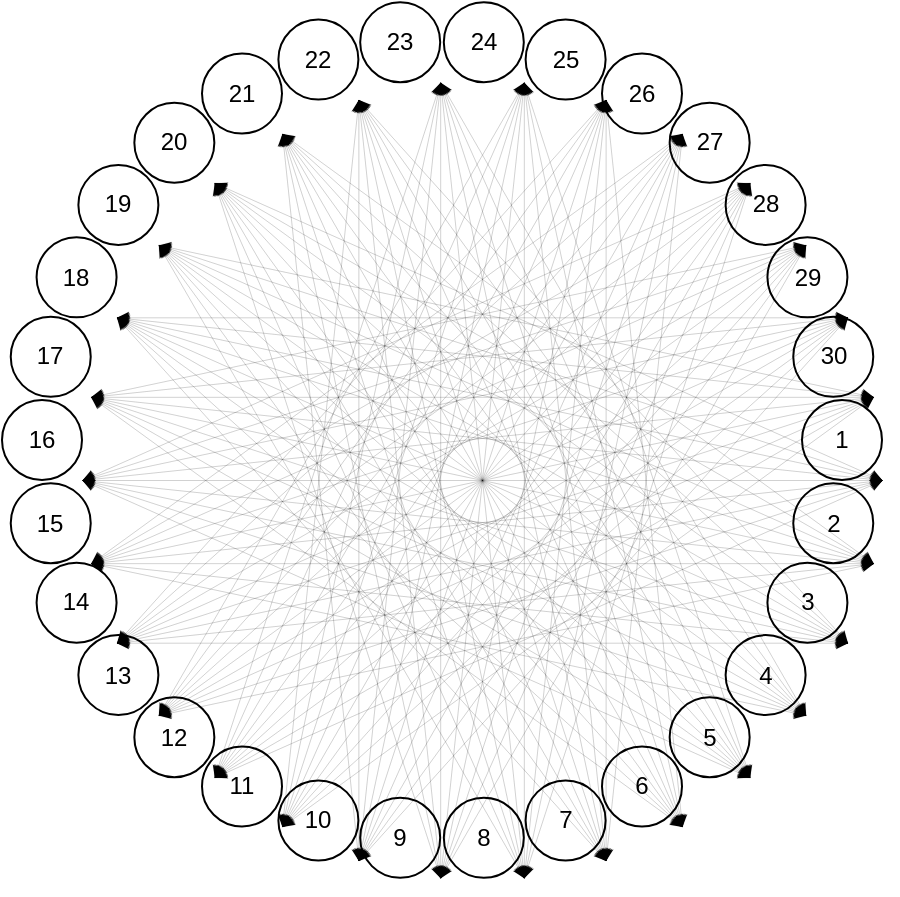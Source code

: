 <mxfile version="21.6.8" type="github">
  <diagram id="G4P6LVn_tdNzB0rgpYjd" name="第 2 页">
    <mxGraphModel dx="1434" dy="678" grid="1" gridSize="10" guides="1" tooltips="1" connect="1" arrows="1" fold="1" page="1" pageScale="1" pageWidth="827" pageHeight="1169" math="0" shadow="0">
      <root>
        <mxCell id="0" />
        <mxCell id="1" parent="0" />
        <mxCell id="_AEby4im_TMSWhvR3xSp-1" value="" style="group" parent="1" vertex="1" connectable="0">
          <mxGeometry x="30" y="31.096" width="440" height="437.809" as="geometry" />
        </mxCell>
        <mxCell id="G0SLlKrIvwMYq-acm65V-2" value="1" style="ellipse;whiteSpace=wrap;html=1;aspect=fixed;" parent="_AEby4im_TMSWhvR3xSp-1" vertex="1">
          <mxGeometry x="400" y="198.904" width="40" height="40" as="geometry" />
        </mxCell>
        <mxCell id="G0SLlKrIvwMYq-acm65V-3" value="2" style="ellipse;whiteSpace=wrap;html=1;aspect=fixed;" parent="_AEby4im_TMSWhvR3xSp-1" vertex="1">
          <mxGeometry x="395.63" y="240.487" width="40" height="40" as="geometry" />
        </mxCell>
        <mxCell id="G0SLlKrIvwMYq-acm65V-4" value="3" style="ellipse;whiteSpace=wrap;html=1;aspect=fixed;" parent="_AEby4im_TMSWhvR3xSp-1" vertex="1">
          <mxGeometry x="382.709" y="280.252" width="40" height="40" as="geometry" />
        </mxCell>
        <mxCell id="G0SLlKrIvwMYq-acm65V-5" value="4" style="ellipse;whiteSpace=wrap;html=1;aspect=fixed;" parent="_AEby4im_TMSWhvR3xSp-1" vertex="1">
          <mxGeometry x="361.803" y="316.461" width="40" height="40" as="geometry" />
        </mxCell>
        <mxCell id="G0SLlKrIvwMYq-acm65V-6" value="5" style="ellipse;whiteSpace=wrap;html=1;aspect=fixed;" parent="_AEby4im_TMSWhvR3xSp-1" vertex="1">
          <mxGeometry x="333.826" y="347.533" width="40" height="40" as="geometry" />
        </mxCell>
        <mxCell id="G0SLlKrIvwMYq-acm65V-7" value="6" style="ellipse;whiteSpace=wrap;html=1;aspect=fixed;" parent="_AEby4im_TMSWhvR3xSp-1" vertex="1">
          <mxGeometry x="300" y="372.109" width="40" height="40" as="geometry" />
        </mxCell>
        <mxCell id="G0SLlKrIvwMYq-acm65V-8" value="7" style="ellipse;whiteSpace=wrap;html=1;aspect=fixed;" parent="_AEby4im_TMSWhvR3xSp-1" vertex="1">
          <mxGeometry x="261.803" y="389.116" width="40" height="40" as="geometry" />
        </mxCell>
        <mxCell id="G0SLlKrIvwMYq-acm65V-9" value="8" style="ellipse;whiteSpace=wrap;html=1;aspect=fixed;" parent="_AEby4im_TMSWhvR3xSp-1" vertex="1">
          <mxGeometry x="220.906" y="397.809" width="40" height="40" as="geometry" />
        </mxCell>
        <mxCell id="G0SLlKrIvwMYq-acm65V-10" value="9" style="ellipse;whiteSpace=wrap;html=1;aspect=fixed;" parent="_AEby4im_TMSWhvR3xSp-1" vertex="1">
          <mxGeometry x="179.094" y="397.809" width="40" height="40" as="geometry" />
        </mxCell>
        <mxCell id="G0SLlKrIvwMYq-acm65V-11" value="10" style="ellipse;whiteSpace=wrap;html=1;aspect=fixed;" parent="_AEby4im_TMSWhvR3xSp-1" vertex="1">
          <mxGeometry x="138.197" y="389.116" width="40" height="40" as="geometry" />
        </mxCell>
        <mxCell id="G0SLlKrIvwMYq-acm65V-12" value="11" style="ellipse;whiteSpace=wrap;html=1;aspect=fixed;" parent="_AEby4im_TMSWhvR3xSp-1" vertex="1">
          <mxGeometry x="100.0" y="372.109" width="40" height="40" as="geometry" />
        </mxCell>
        <mxCell id="G0SLlKrIvwMYq-acm65V-13" value="12" style="ellipse;whiteSpace=wrap;html=1;aspect=fixed;" parent="_AEby4im_TMSWhvR3xSp-1" vertex="1">
          <mxGeometry x="66.174" y="347.533" width="40" height="40" as="geometry" />
        </mxCell>
        <mxCell id="G0SLlKrIvwMYq-acm65V-14" value="13" style="ellipse;whiteSpace=wrap;html=1;aspect=fixed;" parent="_AEby4im_TMSWhvR3xSp-1" vertex="1">
          <mxGeometry x="38.197" y="316.461" width="40" height="40" as="geometry" />
        </mxCell>
        <mxCell id="G0SLlKrIvwMYq-acm65V-15" value="14" style="ellipse;whiteSpace=wrap;html=1;aspect=fixed;" parent="_AEby4im_TMSWhvR3xSp-1" vertex="1">
          <mxGeometry x="17.291" y="280.252" width="40" height="40" as="geometry" />
        </mxCell>
        <mxCell id="G0SLlKrIvwMYq-acm65V-16" value="15" style="ellipse;whiteSpace=wrap;html=1;aspect=fixed;" parent="_AEby4im_TMSWhvR3xSp-1" vertex="1">
          <mxGeometry x="4.37" y="240.487" width="40" height="40" as="geometry" />
        </mxCell>
        <mxCell id="G0SLlKrIvwMYq-acm65V-17" value="16" style="ellipse;whiteSpace=wrap;html=1;aspect=fixed;" parent="_AEby4im_TMSWhvR3xSp-1" vertex="1">
          <mxGeometry y="198.904" width="40" height="40" as="geometry" />
        </mxCell>
        <mxCell id="G0SLlKrIvwMYq-acm65V-18" value="17" style="ellipse;whiteSpace=wrap;html=1;aspect=fixed;" parent="_AEby4im_TMSWhvR3xSp-1" vertex="1">
          <mxGeometry x="4.37" y="157.322" width="40" height="40" as="geometry" />
        </mxCell>
        <mxCell id="G0SLlKrIvwMYq-acm65V-19" value="18" style="ellipse;whiteSpace=wrap;html=1;aspect=fixed;" parent="_AEby4im_TMSWhvR3xSp-1" vertex="1">
          <mxGeometry x="17.291" y="117.557" width="40" height="40" as="geometry" />
        </mxCell>
        <mxCell id="G0SLlKrIvwMYq-acm65V-20" value="19" style="ellipse;whiteSpace=wrap;html=1;aspect=fixed;" parent="_AEby4im_TMSWhvR3xSp-1" vertex="1">
          <mxGeometry x="38.197" y="81.347" width="40" height="40" as="geometry" />
        </mxCell>
        <mxCell id="G0SLlKrIvwMYq-acm65V-21" value="20" style="ellipse;whiteSpace=wrap;html=1;aspect=fixed;" parent="_AEby4im_TMSWhvR3xSp-1" vertex="1">
          <mxGeometry x="66.174" y="50.275" width="40" height="40" as="geometry" />
        </mxCell>
        <mxCell id="G0SLlKrIvwMYq-acm65V-22" value="21" style="ellipse;whiteSpace=wrap;html=1;aspect=fixed;" parent="_AEby4im_TMSWhvR3xSp-1" vertex="1">
          <mxGeometry x="100.0" y="25.699" width="40" height="40" as="geometry" />
        </mxCell>
        <mxCell id="G0SLlKrIvwMYq-acm65V-23" value="22" style="ellipse;whiteSpace=wrap;html=1;aspect=fixed;" parent="_AEby4im_TMSWhvR3xSp-1" vertex="1">
          <mxGeometry x="138.197" y="8.693" width="40" height="40" as="geometry" />
        </mxCell>
        <mxCell id="G0SLlKrIvwMYq-acm65V-24" value="23" style="ellipse;whiteSpace=wrap;html=1;aspect=fixed;" parent="_AEby4im_TMSWhvR3xSp-1" vertex="1">
          <mxGeometry x="179.094" width="40" height="40" as="geometry" />
        </mxCell>
        <mxCell id="G0SLlKrIvwMYq-acm65V-25" value="24" style="ellipse;whiteSpace=wrap;html=1;aspect=fixed;" parent="_AEby4im_TMSWhvR3xSp-1" vertex="1">
          <mxGeometry x="220.906" width="40" height="40" as="geometry" />
        </mxCell>
        <mxCell id="G0SLlKrIvwMYq-acm65V-26" value="25" style="ellipse;whiteSpace=wrap;html=1;aspect=fixed;" parent="_AEby4im_TMSWhvR3xSp-1" vertex="1">
          <mxGeometry x="261.803" y="8.693" width="40" height="40" as="geometry" />
        </mxCell>
        <mxCell id="G0SLlKrIvwMYq-acm65V-27" value="26" style="ellipse;whiteSpace=wrap;html=1;aspect=fixed;" parent="_AEby4im_TMSWhvR3xSp-1" vertex="1">
          <mxGeometry x="300" y="25.699" width="40" height="40" as="geometry" />
        </mxCell>
        <mxCell id="G0SLlKrIvwMYq-acm65V-28" value="27" style="ellipse;whiteSpace=wrap;html=1;aspect=fixed;" parent="_AEby4im_TMSWhvR3xSp-1" vertex="1">
          <mxGeometry x="333.826" y="50.275" width="40" height="40" as="geometry" />
        </mxCell>
        <mxCell id="G0SLlKrIvwMYq-acm65V-29" value="28" style="ellipse;whiteSpace=wrap;html=1;aspect=fixed;" parent="_AEby4im_TMSWhvR3xSp-1" vertex="1">
          <mxGeometry x="361.803" y="81.347" width="40" height="40" as="geometry" />
        </mxCell>
        <mxCell id="G0SLlKrIvwMYq-acm65V-30" value="29" style="ellipse;whiteSpace=wrap;html=1;aspect=fixed;" parent="_AEby4im_TMSWhvR3xSp-1" vertex="1">
          <mxGeometry x="382.709" y="117.557" width="40" height="40" as="geometry" />
        </mxCell>
        <mxCell id="G0SLlKrIvwMYq-acm65V-31" value="30" style="ellipse;whiteSpace=wrap;html=1;aspect=fixed;" parent="_AEby4im_TMSWhvR3xSp-1" vertex="1">
          <mxGeometry x="395.63" y="157.322" width="40" height="40" as="geometry" />
        </mxCell>
    <mxCell id="VBgXbtqYkseOgTcg2eTX-2" value="" style="endArrow=classic;html=1;rounded=0;strokeWidth=0;" edge="1" parent="1">
        <mxGeometry width="50" height="50" relative="1" as="geometry">
            <mxPoint x="470.0" y="270.0" as="sourcePoint" />
            <mxPoint x="70.0" y="270.0" as="targetPoint" />
        </mxGeometry>
    </mxCell>
    
    <mxCell id="VBgXbtqYkseOgTcg2eTX-3" value="" style="endArrow=classic;html=1;rounded=0;strokeWidth=0;" edge="1" parent="1">
        <mxGeometry width="50" height="50" relative="1" as="geometry">
            <mxPoint x="470.0" y="270.0" as="sourcePoint" />
            <mxPoint x="74.37" y="228.418" as="targetPoint" />
        </mxGeometry>
    </mxCell>
    
    <mxCell id="VBgXbtqYkseOgTcg2eTX-4" value="" style="endArrow=classic;html=1;rounded=0;strokeWidth=0;" edge="1" parent="1">
        <mxGeometry width="50" height="50" relative="1" as="geometry">
            <mxPoint x="470.0" y="270.0" as="sourcePoint" />
            <mxPoint x="74.37" y="311.582" as="targetPoint" />
        </mxGeometry>
    </mxCell>
    
    <mxCell id="VBgXbtqYkseOgTcg2eTX-5" value="" style="endArrow=classic;html=1;rounded=0;strokeWidth=0;" edge="1" parent="1">
        <mxGeometry width="50" height="50" relative="1" as="geometry">
            <mxPoint x="470.0" y="270.0" as="sourcePoint" />
            <mxPoint x="87.291" y="188.653" as="targetPoint" />
        </mxGeometry>
    </mxCell>
    
    <mxCell id="VBgXbtqYkseOgTcg2eTX-6" value="" style="endArrow=classic;html=1;rounded=0;strokeWidth=0;" edge="1" parent="1">
        <mxGeometry width="50" height="50" relative="1" as="geometry">
            <mxPoint x="470.0" y="270.0" as="sourcePoint" />
            <mxPoint x="87.291" y="351.347" as="targetPoint" />
        </mxGeometry>
    </mxCell>
    
    <mxCell id="VBgXbtqYkseOgTcg2eTX-7" value="" style="endArrow=classic;html=1;rounded=0;strokeWidth=0;" edge="1" parent="1">
        <mxGeometry width="50" height="50" relative="1" as="geometry">
            <mxPoint x="470.0" y="270.0" as="sourcePoint" />
            <mxPoint x="108.197" y="152.443" as="targetPoint" />
        </mxGeometry>
    </mxCell>
    
    <mxCell id="VBgXbtqYkseOgTcg2eTX-8" value="" style="endArrow=classic;html=1;rounded=0;strokeWidth=0;" edge="1" parent="1">
        <mxGeometry width="50" height="50" relative="1" as="geometry">
            <mxPoint x="470.0" y="270.0" as="sourcePoint" />
            <mxPoint x="108.197" y="387.557" as="targetPoint" />
        </mxGeometry>
    </mxCell>
    
    <mxCell id="VBgXbtqYkseOgTcg2eTX-9" value="" style="endArrow=classic;html=1;rounded=0;strokeWidth=0;" edge="1" parent="1">
        <mxGeometry width="50" height="50" relative="1" as="geometry">
            <mxPoint x="470.0" y="270.0" as="sourcePoint" />
            <mxPoint x="136.174" y="121.371" as="targetPoint" />
        </mxGeometry>
    </mxCell>
    
    <mxCell id="VBgXbtqYkseOgTcg2eTX-10" value="" style="endArrow=classic;html=1;rounded=0;strokeWidth=0;" edge="1" parent="1">
        <mxGeometry width="50" height="50" relative="1" as="geometry">
            <mxPoint x="470.0" y="270.0" as="sourcePoint" />
            <mxPoint x="136.174" y="418.629" as="targetPoint" />
        </mxGeometry>
    </mxCell>
    
    <mxCell id="VBgXbtqYkseOgTcg2eTX-11" value="" style="endArrow=classic;html=1;rounded=0;strokeWidth=0;" edge="1" parent="1">
        <mxGeometry width="50" height="50" relative="1" as="geometry">
            <mxPoint x="465.63" y="311.582" as="sourcePoint" />
            <mxPoint x="74.37" y="228.418" as="targetPoint" />
        </mxGeometry>
    </mxCell>
    
    <mxCell id="VBgXbtqYkseOgTcg2eTX-12" value="" style="endArrow=classic;html=1;rounded=0;strokeWidth=0;" edge="1" parent="1">
        <mxGeometry width="50" height="50" relative="1" as="geometry">
            <mxPoint x="465.63" y="311.582" as="sourcePoint" />
            <mxPoint x="87.291" y="188.653" as="targetPoint" />
        </mxGeometry>
    </mxCell>
    
    <mxCell id="VBgXbtqYkseOgTcg2eTX-13" value="" style="endArrow=classic;html=1;rounded=0;strokeWidth=0;" edge="1" parent="1">
        <mxGeometry width="50" height="50" relative="1" as="geometry">
            <mxPoint x="465.63" y="311.582" as="sourcePoint" />
            <mxPoint x="70.0" y="270.0" as="targetPoint" />
        </mxGeometry>
    </mxCell>
    
    <mxCell id="VBgXbtqYkseOgTcg2eTX-14" value="" style="endArrow=classic;html=1;rounded=0;strokeWidth=0;" edge="1" parent="1">
        <mxGeometry width="50" height="50" relative="1" as="geometry">
            <mxPoint x="465.63" y="311.582" as="sourcePoint" />
            <mxPoint x="108.197" y="152.443" as="targetPoint" />
        </mxGeometry>
    </mxCell>
    
    <mxCell id="VBgXbtqYkseOgTcg2eTX-15" value="" style="endArrow=classic;html=1;rounded=0;strokeWidth=0;" edge="1" parent="1">
        <mxGeometry width="50" height="50" relative="1" as="geometry">
            <mxPoint x="465.63" y="311.582" as="sourcePoint" />
            <mxPoint x="74.37" y="311.582" as="targetPoint" />
        </mxGeometry>
    </mxCell>
    
    <mxCell id="VBgXbtqYkseOgTcg2eTX-16" value="" style="endArrow=classic;html=1;rounded=0;strokeWidth=0;" edge="1" parent="1">
        <mxGeometry width="50" height="50" relative="1" as="geometry">
            <mxPoint x="465.63" y="311.582" as="sourcePoint" />
            <mxPoint x="136.174" y="121.371" as="targetPoint" />
        </mxGeometry>
    </mxCell>
    
    <mxCell id="VBgXbtqYkseOgTcg2eTX-17" value="" style="endArrow=classic;html=1;rounded=0;strokeWidth=0;" edge="1" parent="1">
        <mxGeometry width="50" height="50" relative="1" as="geometry">
            <mxPoint x="465.63" y="311.582" as="sourcePoint" />
            <mxPoint x="87.291" y="351.347" as="targetPoint" />
        </mxGeometry>
    </mxCell>
    
    <mxCell id="VBgXbtqYkseOgTcg2eTX-18" value="" style="endArrow=classic;html=1;rounded=0;strokeWidth=0;" edge="1" parent="1">
        <mxGeometry width="50" height="50" relative="1" as="geometry">
            <mxPoint x="465.63" y="311.582" as="sourcePoint" />
            <mxPoint x="170.0" y="96.795" as="targetPoint" />
        </mxGeometry>
    </mxCell>
    
    <mxCell id="VBgXbtqYkseOgTcg2eTX-19" value="" style="endArrow=classic;html=1;rounded=0;strokeWidth=0;" edge="1" parent="1">
        <mxGeometry width="50" height="50" relative="1" as="geometry">
            <mxPoint x="465.63" y="311.582" as="sourcePoint" />
            <mxPoint x="108.197" y="387.557" as="targetPoint" />
        </mxGeometry>
    </mxCell>
    
    <mxCell id="VBgXbtqYkseOgTcg2eTX-20" value="" style="endArrow=classic;html=1;rounded=0;strokeWidth=0;" edge="1" parent="1">
        <mxGeometry width="50" height="50" relative="1" as="geometry">
            <mxPoint x="452.709" y="351.347" as="sourcePoint" />
            <mxPoint x="87.291" y="188.653" as="targetPoint" />
        </mxGeometry>
    </mxCell>
    
    <mxCell id="VBgXbtqYkseOgTcg2eTX-21" value="" style="endArrow=classic;html=1;rounded=0;strokeWidth=0;" edge="1" parent="1">
        <mxGeometry width="50" height="50" relative="1" as="geometry">
            <mxPoint x="452.709" y="351.347" as="sourcePoint" />
            <mxPoint x="108.197" y="152.443" as="targetPoint" />
        </mxGeometry>
    </mxCell>
    
    <mxCell id="VBgXbtqYkseOgTcg2eTX-22" value="" style="endArrow=classic;html=1;rounded=0;strokeWidth=0;" edge="1" parent="1">
        <mxGeometry width="50" height="50" relative="1" as="geometry">
            <mxPoint x="452.709" y="351.347" as="sourcePoint" />
            <mxPoint x="74.37" y="228.418" as="targetPoint" />
        </mxGeometry>
    </mxCell>
    
    <mxCell id="VBgXbtqYkseOgTcg2eTX-23" value="" style="endArrow=classic;html=1;rounded=0;strokeWidth=0;" edge="1" parent="1">
        <mxGeometry width="50" height="50" relative="1" as="geometry">
            <mxPoint x="452.709" y="351.347" as="sourcePoint" />
            <mxPoint x="136.174" y="121.371" as="targetPoint" />
        </mxGeometry>
    </mxCell>
    
    <mxCell id="VBgXbtqYkseOgTcg2eTX-24" value="" style="endArrow=classic;html=1;rounded=0;strokeWidth=0;" edge="1" parent="1">
        <mxGeometry width="50" height="50" relative="1" as="geometry">
            <mxPoint x="452.709" y="351.347" as="sourcePoint" />
            <mxPoint x="70.0" y="270.0" as="targetPoint" />
        </mxGeometry>
    </mxCell>
    
    <mxCell id="VBgXbtqYkseOgTcg2eTX-25" value="" style="endArrow=classic;html=1;rounded=0;strokeWidth=0;" edge="1" parent="1">
        <mxGeometry width="50" height="50" relative="1" as="geometry">
            <mxPoint x="452.709" y="351.347" as="sourcePoint" />
            <mxPoint x="170.0" y="96.795" as="targetPoint" />
        </mxGeometry>
    </mxCell>
    
    <mxCell id="VBgXbtqYkseOgTcg2eTX-26" value="" style="endArrow=classic;html=1;rounded=0;strokeWidth=0;" edge="1" parent="1">
        <mxGeometry width="50" height="50" relative="1" as="geometry">
            <mxPoint x="452.709" y="351.347" as="sourcePoint" />
            <mxPoint x="74.37" y="311.582" as="targetPoint" />
        </mxGeometry>
    </mxCell>
    
    <mxCell id="VBgXbtqYkseOgTcg2eTX-27" value="" style="endArrow=classic;html=1;rounded=0;strokeWidth=0;" edge="1" parent="1">
        <mxGeometry width="50" height="50" relative="1" as="geometry">
            <mxPoint x="452.709" y="351.347" as="sourcePoint" />
            <mxPoint x="208.197" y="79.789" as="targetPoint" />
        </mxGeometry>
    </mxCell>
    
    <mxCell id="VBgXbtqYkseOgTcg2eTX-28" value="" style="endArrow=classic;html=1;rounded=0;strokeWidth=0;" edge="1" parent="1">
        <mxGeometry width="50" height="50" relative="1" as="geometry">
            <mxPoint x="452.709" y="351.347" as="sourcePoint" />
            <mxPoint x="87.291" y="351.347" as="targetPoint" />
        </mxGeometry>
    </mxCell>
    
    <mxCell id="VBgXbtqYkseOgTcg2eTX-29" value="" style="endArrow=classic;html=1;rounded=0;strokeWidth=0;" edge="1" parent="1">
        <mxGeometry width="50" height="50" relative="1" as="geometry">
            <mxPoint x="431.803" y="387.557" as="sourcePoint" />
            <mxPoint x="108.197" y="152.443" as="targetPoint" />
        </mxGeometry>
    </mxCell>
    
    <mxCell id="VBgXbtqYkseOgTcg2eTX-30" value="" style="endArrow=classic;html=1;rounded=0;strokeWidth=0;" edge="1" parent="1">
        <mxGeometry width="50" height="50" relative="1" as="geometry">
            <mxPoint x="431.803" y="387.557" as="sourcePoint" />
            <mxPoint x="136.174" y="121.371" as="targetPoint" />
        </mxGeometry>
    </mxCell>
    
    <mxCell id="VBgXbtqYkseOgTcg2eTX-31" value="" style="endArrow=classic;html=1;rounded=0;strokeWidth=0;" edge="1" parent="1">
        <mxGeometry width="50" height="50" relative="1" as="geometry">
            <mxPoint x="431.803" y="387.557" as="sourcePoint" />
            <mxPoint x="87.291" y="188.653" as="targetPoint" />
        </mxGeometry>
    </mxCell>
    
    <mxCell id="VBgXbtqYkseOgTcg2eTX-32" value="" style="endArrow=classic;html=1;rounded=0;strokeWidth=0;" edge="1" parent="1">
        <mxGeometry width="50" height="50" relative="1" as="geometry">
            <mxPoint x="431.803" y="387.557" as="sourcePoint" />
            <mxPoint x="170.0" y="96.795" as="targetPoint" />
        </mxGeometry>
    </mxCell>
    
    <mxCell id="VBgXbtqYkseOgTcg2eTX-33" value="" style="endArrow=classic;html=1;rounded=0;strokeWidth=0;" edge="1" parent="1">
        <mxGeometry width="50" height="50" relative="1" as="geometry">
            <mxPoint x="431.803" y="387.557" as="sourcePoint" />
            <mxPoint x="74.37" y="228.418" as="targetPoint" />
        </mxGeometry>
    </mxCell>
    
    <mxCell id="VBgXbtqYkseOgTcg2eTX-34" value="" style="endArrow=classic;html=1;rounded=0;strokeWidth=0;" edge="1" parent="1">
        <mxGeometry width="50" height="50" relative="1" as="geometry">
            <mxPoint x="431.803" y="387.557" as="sourcePoint" />
            <mxPoint x="208.197" y="79.789" as="targetPoint" />
        </mxGeometry>
    </mxCell>
    
    <mxCell id="VBgXbtqYkseOgTcg2eTX-35" value="" style="endArrow=classic;html=1;rounded=0;strokeWidth=0;" edge="1" parent="1">
        <mxGeometry width="50" height="50" relative="1" as="geometry">
            <mxPoint x="431.803" y="387.557" as="sourcePoint" />
            <mxPoint x="70.0" y="270.0" as="targetPoint" />
        </mxGeometry>
    </mxCell>
    
    <mxCell id="VBgXbtqYkseOgTcg2eTX-36" value="" style="endArrow=classic;html=1;rounded=0;strokeWidth=0;" edge="1" parent="1">
        <mxGeometry width="50" height="50" relative="1" as="geometry">
            <mxPoint x="431.803" y="387.557" as="sourcePoint" />
            <mxPoint x="249.094" y="71.096" as="targetPoint" />
        </mxGeometry>
    </mxCell>
    
    <mxCell id="VBgXbtqYkseOgTcg2eTX-37" value="" style="endArrow=classic;html=1;rounded=0;strokeWidth=0;" edge="1" parent="1">
        <mxGeometry width="50" height="50" relative="1" as="geometry">
            <mxPoint x="431.803" y="387.557" as="sourcePoint" />
            <mxPoint x="74.37" y="311.582" as="targetPoint" />
        </mxGeometry>
    </mxCell>
    
    <mxCell id="VBgXbtqYkseOgTcg2eTX-38" value="" style="endArrow=classic;html=1;rounded=0;strokeWidth=0;" edge="1" parent="1">
        <mxGeometry width="50" height="50" relative="1" as="geometry">
            <mxPoint x="403.826" y="418.629" as="sourcePoint" />
            <mxPoint x="136.174" y="121.371" as="targetPoint" />
        </mxGeometry>
    </mxCell>
    
    <mxCell id="VBgXbtqYkseOgTcg2eTX-39" value="" style="endArrow=classic;html=1;rounded=0;strokeWidth=0;" edge="1" parent="1">
        <mxGeometry width="50" height="50" relative="1" as="geometry">
            <mxPoint x="403.826" y="418.629" as="sourcePoint" />
            <mxPoint x="170.0" y="96.795" as="targetPoint" />
        </mxGeometry>
    </mxCell>
    
    <mxCell id="VBgXbtqYkseOgTcg2eTX-40" value="" style="endArrow=classic;html=1;rounded=0;strokeWidth=0;" edge="1" parent="1">
        <mxGeometry width="50" height="50" relative="1" as="geometry">
            <mxPoint x="403.826" y="418.629" as="sourcePoint" />
            <mxPoint x="108.197" y="152.443" as="targetPoint" />
        </mxGeometry>
    </mxCell>
    
    <mxCell id="VBgXbtqYkseOgTcg2eTX-41" value="" style="endArrow=classic;html=1;rounded=0;strokeWidth=0;" edge="1" parent="1">
        <mxGeometry width="50" height="50" relative="1" as="geometry">
            <mxPoint x="403.826" y="418.629" as="sourcePoint" />
            <mxPoint x="208.197" y="79.789" as="targetPoint" />
        </mxGeometry>
    </mxCell>
    
    <mxCell id="VBgXbtqYkseOgTcg2eTX-42" value="" style="endArrow=classic;html=1;rounded=0;strokeWidth=0;" edge="1" parent="1">
        <mxGeometry width="50" height="50" relative="1" as="geometry">
            <mxPoint x="403.826" y="418.629" as="sourcePoint" />
            <mxPoint x="87.291" y="188.653" as="targetPoint" />
        </mxGeometry>
    </mxCell>
    
    <mxCell id="VBgXbtqYkseOgTcg2eTX-43" value="" style="endArrow=classic;html=1;rounded=0;strokeWidth=0;" edge="1" parent="1">
        <mxGeometry width="50" height="50" relative="1" as="geometry">
            <mxPoint x="403.826" y="418.629" as="sourcePoint" />
            <mxPoint x="249.094" y="71.096" as="targetPoint" />
        </mxGeometry>
    </mxCell>
    
    <mxCell id="VBgXbtqYkseOgTcg2eTX-44" value="" style="endArrow=classic;html=1;rounded=0;strokeWidth=0;" edge="1" parent="1">
        <mxGeometry width="50" height="50" relative="1" as="geometry">
            <mxPoint x="403.826" y="418.629" as="sourcePoint" />
            <mxPoint x="74.37" y="228.418" as="targetPoint" />
        </mxGeometry>
    </mxCell>
    
    <mxCell id="VBgXbtqYkseOgTcg2eTX-45" value="" style="endArrow=classic;html=1;rounded=0;strokeWidth=0;" edge="1" parent="1">
        <mxGeometry width="50" height="50" relative="1" as="geometry">
            <mxPoint x="403.826" y="418.629" as="sourcePoint" />
            <mxPoint x="290.906" y="71.096" as="targetPoint" />
        </mxGeometry>
    </mxCell>
    
    <mxCell id="VBgXbtqYkseOgTcg2eTX-46" value="" style="endArrow=classic;html=1;rounded=0;strokeWidth=0;" edge="1" parent="1">
        <mxGeometry width="50" height="50" relative="1" as="geometry">
            <mxPoint x="403.826" y="418.629" as="sourcePoint" />
            <mxPoint x="70.0" y="270.0" as="targetPoint" />
        </mxGeometry>
    </mxCell>
    
    <mxCell id="VBgXbtqYkseOgTcg2eTX-47" value="" style="endArrow=classic;html=1;rounded=0;strokeWidth=0;" edge="1" parent="1">
        <mxGeometry width="50" height="50" relative="1" as="geometry">
            <mxPoint x="370.0" y="443.205" as="sourcePoint" />
            <mxPoint x="170.0" y="96.795" as="targetPoint" />
        </mxGeometry>
    </mxCell>
    
    <mxCell id="VBgXbtqYkseOgTcg2eTX-48" value="" style="endArrow=classic;html=1;rounded=0;strokeWidth=0;" edge="1" parent="1">
        <mxGeometry width="50" height="50" relative="1" as="geometry">
            <mxPoint x="370.0" y="443.205" as="sourcePoint" />
            <mxPoint x="208.197" y="79.789" as="targetPoint" />
        </mxGeometry>
    </mxCell>
    
    <mxCell id="VBgXbtqYkseOgTcg2eTX-49" value="" style="endArrow=classic;html=1;rounded=0;strokeWidth=0;" edge="1" parent="1">
        <mxGeometry width="50" height="50" relative="1" as="geometry">
            <mxPoint x="370.0" y="443.205" as="sourcePoint" />
            <mxPoint x="136.174" y="121.371" as="targetPoint" />
        </mxGeometry>
    </mxCell>
    
    <mxCell id="VBgXbtqYkseOgTcg2eTX-50" value="" style="endArrow=classic;html=1;rounded=0;strokeWidth=0;" edge="1" parent="1">
        <mxGeometry width="50" height="50" relative="1" as="geometry">
            <mxPoint x="370.0" y="443.205" as="sourcePoint" />
            <mxPoint x="249.094" y="71.096" as="targetPoint" />
        </mxGeometry>
    </mxCell>
    
    <mxCell id="VBgXbtqYkseOgTcg2eTX-51" value="" style="endArrow=classic;html=1;rounded=0;strokeWidth=0;" edge="1" parent="1">
        <mxGeometry width="50" height="50" relative="1" as="geometry">
            <mxPoint x="370.0" y="443.205" as="sourcePoint" />
            <mxPoint x="108.197" y="152.443" as="targetPoint" />
        </mxGeometry>
    </mxCell>
    
    <mxCell id="VBgXbtqYkseOgTcg2eTX-52" value="" style="endArrow=classic;html=1;rounded=0;strokeWidth=0;" edge="1" parent="1">
        <mxGeometry width="50" height="50" relative="1" as="geometry">
            <mxPoint x="370.0" y="443.205" as="sourcePoint" />
            <mxPoint x="290.906" y="71.096" as="targetPoint" />
        </mxGeometry>
    </mxCell>
    
    <mxCell id="VBgXbtqYkseOgTcg2eTX-53" value="" style="endArrow=classic;html=1;rounded=0;strokeWidth=0;" edge="1" parent="1">
        <mxGeometry width="50" height="50" relative="1" as="geometry">
            <mxPoint x="370.0" y="443.205" as="sourcePoint" />
            <mxPoint x="87.291" y="188.653" as="targetPoint" />
        </mxGeometry>
    </mxCell>
    
    <mxCell id="VBgXbtqYkseOgTcg2eTX-54" value="" style="endArrow=classic;html=1;rounded=0;strokeWidth=0;" edge="1" parent="1">
        <mxGeometry width="50" height="50" relative="1" as="geometry">
            <mxPoint x="370.0" y="443.205" as="sourcePoint" />
            <mxPoint x="331.803" y="79.789" as="targetPoint" />
        </mxGeometry>
    </mxCell>
    
    <mxCell id="VBgXbtqYkseOgTcg2eTX-55" value="" style="endArrow=classic;html=1;rounded=0;strokeWidth=0;" edge="1" parent="1">
        <mxGeometry width="50" height="50" relative="1" as="geometry">
            <mxPoint x="370.0" y="443.205" as="sourcePoint" />
            <mxPoint x="74.37" y="228.418" as="targetPoint" />
        </mxGeometry>
    </mxCell>
    
    <mxCell id="VBgXbtqYkseOgTcg2eTX-56" value="" style="endArrow=classic;html=1;rounded=0;strokeWidth=0;" edge="1" parent="1">
        <mxGeometry width="50" height="50" relative="1" as="geometry">
            <mxPoint x="331.803" y="460.211" as="sourcePoint" />
            <mxPoint x="208.197" y="79.789" as="targetPoint" />
        </mxGeometry>
    </mxCell>
    
    <mxCell id="VBgXbtqYkseOgTcg2eTX-57" value="" style="endArrow=classic;html=1;rounded=0;strokeWidth=0;" edge="1" parent="1">
        <mxGeometry width="50" height="50" relative="1" as="geometry">
            <mxPoint x="331.803" y="460.211" as="sourcePoint" />
            <mxPoint x="249.094" y="71.096" as="targetPoint" />
        </mxGeometry>
    </mxCell>
    
    <mxCell id="VBgXbtqYkseOgTcg2eTX-58" value="" style="endArrow=classic;html=1;rounded=0;strokeWidth=0;" edge="1" parent="1">
        <mxGeometry width="50" height="50" relative="1" as="geometry">
            <mxPoint x="331.803" y="460.211" as="sourcePoint" />
            <mxPoint x="170.0" y="96.795" as="targetPoint" />
        </mxGeometry>
    </mxCell>
    
    <mxCell id="VBgXbtqYkseOgTcg2eTX-59" value="" style="endArrow=classic;html=1;rounded=0;strokeWidth=0;" edge="1" parent="1">
        <mxGeometry width="50" height="50" relative="1" as="geometry">
            <mxPoint x="331.803" y="460.211" as="sourcePoint" />
            <mxPoint x="290.906" y="71.096" as="targetPoint" />
        </mxGeometry>
    </mxCell>
    
    <mxCell id="VBgXbtqYkseOgTcg2eTX-60" value="" style="endArrow=classic;html=1;rounded=0;strokeWidth=0;" edge="1" parent="1">
        <mxGeometry width="50" height="50" relative="1" as="geometry">
            <mxPoint x="331.803" y="460.211" as="sourcePoint" />
            <mxPoint x="136.174" y="121.371" as="targetPoint" />
        </mxGeometry>
    </mxCell>
    
    <mxCell id="VBgXbtqYkseOgTcg2eTX-61" value="" style="endArrow=classic;html=1;rounded=0;strokeWidth=0;" edge="1" parent="1">
        <mxGeometry width="50" height="50" relative="1" as="geometry">
            <mxPoint x="331.803" y="460.211" as="sourcePoint" />
            <mxPoint x="331.803" y="79.789" as="targetPoint" />
        </mxGeometry>
    </mxCell>
    
    <mxCell id="VBgXbtqYkseOgTcg2eTX-62" value="" style="endArrow=classic;html=1;rounded=0;strokeWidth=0;" edge="1" parent="1">
        <mxGeometry width="50" height="50" relative="1" as="geometry">
            <mxPoint x="331.803" y="460.211" as="sourcePoint" />
            <mxPoint x="108.197" y="152.443" as="targetPoint" />
        </mxGeometry>
    </mxCell>
    
    <mxCell id="VBgXbtqYkseOgTcg2eTX-63" value="" style="endArrow=classic;html=1;rounded=0;strokeWidth=0;" edge="1" parent="1">
        <mxGeometry width="50" height="50" relative="1" as="geometry">
            <mxPoint x="331.803" y="460.211" as="sourcePoint" />
            <mxPoint x="87.291" y="188.653" as="targetPoint" />
        </mxGeometry>
    </mxCell>
    
    <mxCell id="VBgXbtqYkseOgTcg2eTX-64" value="" style="endArrow=classic;html=1;rounded=0;strokeWidth=0;" edge="1" parent="1">
        <mxGeometry width="50" height="50" relative="1" as="geometry">
            <mxPoint x="331.803" y="460.211" as="sourcePoint" />
            <mxPoint x="370.0" y="96.795" as="targetPoint" />
        </mxGeometry>
    </mxCell>
    
    <mxCell id="VBgXbtqYkseOgTcg2eTX-65" value="" style="endArrow=classic;html=1;rounded=0;strokeWidth=0;" edge="1" parent="1">
        <mxGeometry width="50" height="50" relative="1" as="geometry">
            <mxPoint x="290.906" y="468.904" as="sourcePoint" />
            <mxPoint x="249.094" y="71.096" as="targetPoint" />
        </mxGeometry>
    </mxCell>
    
    <mxCell id="VBgXbtqYkseOgTcg2eTX-66" value="" style="endArrow=classic;html=1;rounded=0;strokeWidth=0;" edge="1" parent="1">
        <mxGeometry width="50" height="50" relative="1" as="geometry">
            <mxPoint x="290.906" y="468.904" as="sourcePoint" />
            <mxPoint x="290.906" y="71.096" as="targetPoint" />
        </mxGeometry>
    </mxCell>
    
    <mxCell id="VBgXbtqYkseOgTcg2eTX-67" value="" style="endArrow=classic;html=1;rounded=0;strokeWidth=0;" edge="1" parent="1">
        <mxGeometry width="50" height="50" relative="1" as="geometry">
            <mxPoint x="290.906" y="468.904" as="sourcePoint" />
            <mxPoint x="208.197" y="79.789" as="targetPoint" />
        </mxGeometry>
    </mxCell>
    
    <mxCell id="VBgXbtqYkseOgTcg2eTX-68" value="" style="endArrow=classic;html=1;rounded=0;strokeWidth=0;" edge="1" parent="1">
        <mxGeometry width="50" height="50" relative="1" as="geometry">
            <mxPoint x="290.906" y="468.904" as="sourcePoint" />
            <mxPoint x="331.803" y="79.789" as="targetPoint" />
        </mxGeometry>
    </mxCell>
    
    <mxCell id="VBgXbtqYkseOgTcg2eTX-69" value="" style="endArrow=classic;html=1;rounded=0;strokeWidth=0;" edge="1" parent="1">
        <mxGeometry width="50" height="50" relative="1" as="geometry">
            <mxPoint x="290.906" y="468.904" as="sourcePoint" />
            <mxPoint x="170.0" y="96.795" as="targetPoint" />
        </mxGeometry>
    </mxCell>
    
    <mxCell id="VBgXbtqYkseOgTcg2eTX-70" value="" style="endArrow=classic;html=1;rounded=0;strokeWidth=0;" edge="1" parent="1">
        <mxGeometry width="50" height="50" relative="1" as="geometry">
            <mxPoint x="290.906" y="468.904" as="sourcePoint" />
            <mxPoint x="136.174" y="121.371" as="targetPoint" />
        </mxGeometry>
    </mxCell>
    
    <mxCell id="VBgXbtqYkseOgTcg2eTX-71" value="" style="endArrow=classic;html=1;rounded=0;strokeWidth=0;" edge="1" parent="1">
        <mxGeometry width="50" height="50" relative="1" as="geometry">
            <mxPoint x="290.906" y="468.904" as="sourcePoint" />
            <mxPoint x="370.0" y="96.795" as="targetPoint" />
        </mxGeometry>
    </mxCell>
    
    <mxCell id="VBgXbtqYkseOgTcg2eTX-72" value="" style="endArrow=classic;html=1;rounded=0;strokeWidth=0;" edge="1" parent="1">
        <mxGeometry width="50" height="50" relative="1" as="geometry">
            <mxPoint x="290.906" y="468.904" as="sourcePoint" />
            <mxPoint x="403.826" y="121.371" as="targetPoint" />
        </mxGeometry>
    </mxCell>
    
    <mxCell id="VBgXbtqYkseOgTcg2eTX-73" value="" style="endArrow=classic;html=1;rounded=0;strokeWidth=0;" edge="1" parent="1">
        <mxGeometry width="50" height="50" relative="1" as="geometry">
            <mxPoint x="290.906" y="468.904" as="sourcePoint" />
            <mxPoint x="108.197" y="152.443" as="targetPoint" />
        </mxGeometry>
    </mxCell>
    
    <mxCell id="VBgXbtqYkseOgTcg2eTX-74" value="" style="endArrow=classic;html=1;rounded=0;strokeWidth=0;" edge="1" parent="1">
        <mxGeometry width="50" height="50" relative="1" as="geometry">
            <mxPoint x="249.094" y="468.904" as="sourcePoint" />
            <mxPoint x="290.906" y="71.096" as="targetPoint" />
        </mxGeometry>
    </mxCell>
    
    <mxCell id="VBgXbtqYkseOgTcg2eTX-75" value="" style="endArrow=classic;html=1;rounded=0;strokeWidth=0;" edge="1" parent="1">
        <mxGeometry width="50" height="50" relative="1" as="geometry">
            <mxPoint x="249.094" y="468.904" as="sourcePoint" />
            <mxPoint x="249.094" y="71.096" as="targetPoint" />
        </mxGeometry>
    </mxCell>
    
    <mxCell id="VBgXbtqYkseOgTcg2eTX-76" value="" style="endArrow=classic;html=1;rounded=0;strokeWidth=0;" edge="1" parent="1">
        <mxGeometry width="50" height="50" relative="1" as="geometry">
            <mxPoint x="249.094" y="468.904" as="sourcePoint" />
            <mxPoint x="331.803" y="79.789" as="targetPoint" />
        </mxGeometry>
    </mxCell>
    
    <mxCell id="VBgXbtqYkseOgTcg2eTX-77" value="" style="endArrow=classic;html=1;rounded=0;strokeWidth=0;" edge="1" parent="1">
        <mxGeometry width="50" height="50" relative="1" as="geometry">
            <mxPoint x="249.094" y="468.904" as="sourcePoint" />
            <mxPoint x="208.197" y="79.789" as="targetPoint" />
        </mxGeometry>
    </mxCell>
    
    <mxCell id="VBgXbtqYkseOgTcg2eTX-78" value="" style="endArrow=classic;html=1;rounded=0;strokeWidth=0;" edge="1" parent="1">
        <mxGeometry width="50" height="50" relative="1" as="geometry">
            <mxPoint x="249.094" y="468.904" as="sourcePoint" />
            <mxPoint x="370.0" y="96.795" as="targetPoint" />
        </mxGeometry>
    </mxCell>
    
    <mxCell id="VBgXbtqYkseOgTcg2eTX-79" value="" style="endArrow=classic;html=1;rounded=0;strokeWidth=0;" edge="1" parent="1">
        <mxGeometry width="50" height="50" relative="1" as="geometry">
            <mxPoint x="249.094" y="468.904" as="sourcePoint" />
            <mxPoint x="403.826" y="121.371" as="targetPoint" />
        </mxGeometry>
    </mxCell>
    
    <mxCell id="VBgXbtqYkseOgTcg2eTX-80" value="" style="endArrow=classic;html=1;rounded=0;strokeWidth=0;" edge="1" parent="1">
        <mxGeometry width="50" height="50" relative="1" as="geometry">
            <mxPoint x="249.094" y="468.904" as="sourcePoint" />
            <mxPoint x="170.0" y="96.795" as="targetPoint" />
        </mxGeometry>
    </mxCell>
    
    <mxCell id="VBgXbtqYkseOgTcg2eTX-81" value="" style="endArrow=classic;html=1;rounded=0;strokeWidth=0;" edge="1" parent="1">
        <mxGeometry width="50" height="50" relative="1" as="geometry">
            <mxPoint x="249.094" y="468.904" as="sourcePoint" />
            <mxPoint x="431.803" y="152.443" as="targetPoint" />
        </mxGeometry>
    </mxCell>
    
    <mxCell id="VBgXbtqYkseOgTcg2eTX-82" value="" style="endArrow=classic;html=1;rounded=0;strokeWidth=0;" edge="1" parent="1">
        <mxGeometry width="50" height="50" relative="1" as="geometry">
            <mxPoint x="249.094" y="468.904" as="sourcePoint" />
            <mxPoint x="136.174" y="121.371" as="targetPoint" />
        </mxGeometry>
    </mxCell>
    
    <mxCell id="VBgXbtqYkseOgTcg2eTX-83" value="" style="endArrow=classic;html=1;rounded=0;strokeWidth=0;" edge="1" parent="1">
        <mxGeometry width="50" height="50" relative="1" as="geometry">
            <mxPoint x="208.197" y="460.211" as="sourcePoint" />
            <mxPoint x="331.803" y="79.789" as="targetPoint" />
        </mxGeometry>
    </mxCell>
    
    <mxCell id="VBgXbtqYkseOgTcg2eTX-84" value="" style="endArrow=classic;html=1;rounded=0;strokeWidth=0;" edge="1" parent="1">
        <mxGeometry width="50" height="50" relative="1" as="geometry">
            <mxPoint x="208.197" y="460.211" as="sourcePoint" />
            <mxPoint x="290.906" y="71.096" as="targetPoint" />
        </mxGeometry>
    </mxCell>
    
    <mxCell id="VBgXbtqYkseOgTcg2eTX-85" value="" style="endArrow=classic;html=1;rounded=0;strokeWidth=0;" edge="1" parent="1">
        <mxGeometry width="50" height="50" relative="1" as="geometry">
            <mxPoint x="208.197" y="460.211" as="sourcePoint" />
            <mxPoint x="370.0" y="96.795" as="targetPoint" />
        </mxGeometry>
    </mxCell>
    
    <mxCell id="VBgXbtqYkseOgTcg2eTX-86" value="" style="endArrow=classic;html=1;rounded=0;strokeWidth=0;" edge="1" parent="1">
        <mxGeometry width="50" height="50" relative="1" as="geometry">
            <mxPoint x="208.197" y="460.211" as="sourcePoint" />
            <mxPoint x="249.094" y="71.096" as="targetPoint" />
        </mxGeometry>
    </mxCell>
    
    <mxCell id="VBgXbtqYkseOgTcg2eTX-87" value="" style="endArrow=classic;html=1;rounded=0;strokeWidth=0;" edge="1" parent="1">
        <mxGeometry width="50" height="50" relative="1" as="geometry">
            <mxPoint x="208.197" y="460.211" as="sourcePoint" />
            <mxPoint x="403.826" y="121.371" as="targetPoint" />
        </mxGeometry>
    </mxCell>
    
    <mxCell id="VBgXbtqYkseOgTcg2eTX-88" value="" style="endArrow=classic;html=1;rounded=0;strokeWidth=0;" edge="1" parent="1">
        <mxGeometry width="50" height="50" relative="1" as="geometry">
            <mxPoint x="208.197" y="460.211" as="sourcePoint" />
            <mxPoint x="431.803" y="152.443" as="targetPoint" />
        </mxGeometry>
    </mxCell>
    
    <mxCell id="VBgXbtqYkseOgTcg2eTX-89" value="" style="endArrow=classic;html=1;rounded=0;strokeWidth=0;" edge="1" parent="1">
        <mxGeometry width="50" height="50" relative="1" as="geometry">
            <mxPoint x="208.197" y="460.211" as="sourcePoint" />
            <mxPoint x="208.197" y="79.789" as="targetPoint" />
        </mxGeometry>
    </mxCell>
    
    <mxCell id="VBgXbtqYkseOgTcg2eTX-90" value="" style="endArrow=classic;html=1;rounded=0;strokeWidth=0;" edge="1" parent="1">
        <mxGeometry width="50" height="50" relative="1" as="geometry">
            <mxPoint x="208.197" y="460.211" as="sourcePoint" />
            <mxPoint x="452.709" y="188.653" as="targetPoint" />
        </mxGeometry>
    </mxCell>
    
    <mxCell id="VBgXbtqYkseOgTcg2eTX-91" value="" style="endArrow=classic;html=1;rounded=0;strokeWidth=0;" edge="1" parent="1">
        <mxGeometry width="50" height="50" relative="1" as="geometry">
            <mxPoint x="208.197" y="460.211" as="sourcePoint" />
            <mxPoint x="170.0" y="96.795" as="targetPoint" />
        </mxGeometry>
    </mxCell>
    
    <mxCell id="VBgXbtqYkseOgTcg2eTX-92" value="" style="endArrow=classic;html=1;rounded=0;strokeWidth=0;" edge="1" parent="1">
        <mxGeometry width="50" height="50" relative="1" as="geometry">
            <mxPoint x="170.0" y="443.205" as="sourcePoint" />
            <mxPoint x="370.0" y="96.795" as="targetPoint" />
        </mxGeometry>
    </mxCell>
    
    <mxCell id="VBgXbtqYkseOgTcg2eTX-93" value="" style="endArrow=classic;html=1;rounded=0;strokeWidth=0;" edge="1" parent="1">
        <mxGeometry width="50" height="50" relative="1" as="geometry">
            <mxPoint x="170.0" y="443.205" as="sourcePoint" />
            <mxPoint x="403.826" y="121.371" as="targetPoint" />
        </mxGeometry>
    </mxCell>
    
    <mxCell id="VBgXbtqYkseOgTcg2eTX-94" value="" style="endArrow=classic;html=1;rounded=0;strokeWidth=0;" edge="1" parent="1">
        <mxGeometry width="50" height="50" relative="1" as="geometry">
            <mxPoint x="170.0" y="443.205" as="sourcePoint" />
            <mxPoint x="331.803" y="79.789" as="targetPoint" />
        </mxGeometry>
    </mxCell>
    
    <mxCell id="VBgXbtqYkseOgTcg2eTX-95" value="" style="endArrow=classic;html=1;rounded=0;strokeWidth=0;" edge="1" parent="1">
        <mxGeometry width="50" height="50" relative="1" as="geometry">
            <mxPoint x="170.0" y="443.205" as="sourcePoint" />
            <mxPoint x="431.803" y="152.443" as="targetPoint" />
        </mxGeometry>
    </mxCell>
    
    <mxCell id="VBgXbtqYkseOgTcg2eTX-96" value="" style="endArrow=classic;html=1;rounded=0;strokeWidth=0;" edge="1" parent="1">
        <mxGeometry width="50" height="50" relative="1" as="geometry">
            <mxPoint x="170.0" y="443.205" as="sourcePoint" />
            <mxPoint x="290.906" y="71.096" as="targetPoint" />
        </mxGeometry>
    </mxCell>
    
    <mxCell id="VBgXbtqYkseOgTcg2eTX-97" value="" style="endArrow=classic;html=1;rounded=0;strokeWidth=0;" edge="1" parent="1">
        <mxGeometry width="50" height="50" relative="1" as="geometry">
            <mxPoint x="170.0" y="443.205" as="sourcePoint" />
            <mxPoint x="452.709" y="188.653" as="targetPoint" />
        </mxGeometry>
    </mxCell>
    
    <mxCell id="VBgXbtqYkseOgTcg2eTX-98" value="" style="endArrow=classic;html=1;rounded=0;strokeWidth=0;" edge="1" parent="1">
        <mxGeometry width="50" height="50" relative="1" as="geometry">
            <mxPoint x="170.0" y="443.205" as="sourcePoint" />
            <mxPoint x="249.094" y="71.096" as="targetPoint" />
        </mxGeometry>
    </mxCell>
    
    <mxCell id="VBgXbtqYkseOgTcg2eTX-99" value="" style="endArrow=classic;html=1;rounded=0;strokeWidth=0;" edge="1" parent="1">
        <mxGeometry width="50" height="50" relative="1" as="geometry">
            <mxPoint x="170.0" y="443.205" as="sourcePoint" />
            <mxPoint x="465.63" y="228.418" as="targetPoint" />
        </mxGeometry>
    </mxCell>
    
    <mxCell id="VBgXbtqYkseOgTcg2eTX-100" value="" style="endArrow=classic;html=1;rounded=0;strokeWidth=0;" edge="1" parent="1">
        <mxGeometry width="50" height="50" relative="1" as="geometry">
            <mxPoint x="170.0" y="443.205" as="sourcePoint" />
            <mxPoint x="208.197" y="79.789" as="targetPoint" />
        </mxGeometry>
    </mxCell>
    
    <mxCell id="VBgXbtqYkseOgTcg2eTX-101" value="" style="endArrow=classic;html=1;rounded=0;strokeWidth=0;" edge="1" parent="1">
        <mxGeometry width="50" height="50" relative="1" as="geometry">
            <mxPoint x="136.174" y="418.629" as="sourcePoint" />
            <mxPoint x="403.826" y="121.371" as="targetPoint" />
        </mxGeometry>
    </mxCell>
    
    <mxCell id="VBgXbtqYkseOgTcg2eTX-102" value="" style="endArrow=classic;html=1;rounded=0;strokeWidth=0;" edge="1" parent="1">
        <mxGeometry width="50" height="50" relative="1" as="geometry">
            <mxPoint x="136.174" y="418.629" as="sourcePoint" />
            <mxPoint x="431.803" y="152.443" as="targetPoint" />
        </mxGeometry>
    </mxCell>
    
    <mxCell id="VBgXbtqYkseOgTcg2eTX-103" value="" style="endArrow=classic;html=1;rounded=0;strokeWidth=0;" edge="1" parent="1">
        <mxGeometry width="50" height="50" relative="1" as="geometry">
            <mxPoint x="136.174" y="418.629" as="sourcePoint" />
            <mxPoint x="370.0" y="96.795" as="targetPoint" />
        </mxGeometry>
    </mxCell>
    
    <mxCell id="VBgXbtqYkseOgTcg2eTX-104" value="" style="endArrow=classic;html=1;rounded=0;strokeWidth=0;" edge="1" parent="1">
        <mxGeometry width="50" height="50" relative="1" as="geometry">
            <mxPoint x="136.174" y="418.629" as="sourcePoint" />
            <mxPoint x="452.709" y="188.653" as="targetPoint" />
        </mxGeometry>
    </mxCell>
    
    <mxCell id="VBgXbtqYkseOgTcg2eTX-105" value="" style="endArrow=classic;html=1;rounded=0;strokeWidth=0;" edge="1" parent="1">
        <mxGeometry width="50" height="50" relative="1" as="geometry">
            <mxPoint x="136.174" y="418.629" as="sourcePoint" />
            <mxPoint x="331.803" y="79.789" as="targetPoint" />
        </mxGeometry>
    </mxCell>
    
    <mxCell id="VBgXbtqYkseOgTcg2eTX-106" value="" style="endArrow=classic;html=1;rounded=0;strokeWidth=0;" edge="1" parent="1">
        <mxGeometry width="50" height="50" relative="1" as="geometry">
            <mxPoint x="136.174" y="418.629" as="sourcePoint" />
            <mxPoint x="290.906" y="71.096" as="targetPoint" />
        </mxGeometry>
    </mxCell>
    
    <mxCell id="VBgXbtqYkseOgTcg2eTX-107" value="" style="endArrow=classic;html=1;rounded=0;strokeWidth=0;" edge="1" parent="1">
        <mxGeometry width="50" height="50" relative="1" as="geometry">
            <mxPoint x="136.174" y="418.629" as="sourcePoint" />
            <mxPoint x="465.63" y="228.418" as="targetPoint" />
        </mxGeometry>
    </mxCell>
    
    <mxCell id="VBgXbtqYkseOgTcg2eTX-108" value="" style="endArrow=classic;html=1;rounded=0;strokeWidth=0;" edge="1" parent="1">
        <mxGeometry width="50" height="50" relative="1" as="geometry">
            <mxPoint x="136.174" y="418.629" as="sourcePoint" />
            <mxPoint x="249.094" y="71.096" as="targetPoint" />
        </mxGeometry>
    </mxCell>
    
    <mxCell id="VBgXbtqYkseOgTcg2eTX-109" value="" style="endArrow=classic;html=1;rounded=0;strokeWidth=0;" edge="1" parent="1">
        <mxGeometry width="50" height="50" relative="1" as="geometry">
            <mxPoint x="136.174" y="418.629" as="sourcePoint" />
            <mxPoint x="470.0" y="270.0" as="targetPoint" />
        </mxGeometry>
    </mxCell>
    
    <mxCell id="VBgXbtqYkseOgTcg2eTX-110" value="" style="endArrow=classic;html=1;rounded=0;strokeWidth=0;" edge="1" parent="1">
        <mxGeometry width="50" height="50" relative="1" as="geometry">
            <mxPoint x="108.197" y="387.557" as="sourcePoint" />
            <mxPoint x="431.803" y="152.443" as="targetPoint" />
        </mxGeometry>
    </mxCell>
    
    <mxCell id="VBgXbtqYkseOgTcg2eTX-111" value="" style="endArrow=classic;html=1;rounded=0;strokeWidth=0;" edge="1" parent="1">
        <mxGeometry width="50" height="50" relative="1" as="geometry">
            <mxPoint x="108.197" y="387.557" as="sourcePoint" />
            <mxPoint x="452.709" y="188.653" as="targetPoint" />
        </mxGeometry>
    </mxCell>
    
    <mxCell id="VBgXbtqYkseOgTcg2eTX-112" value="" style="endArrow=classic;html=1;rounded=0;strokeWidth=0;" edge="1" parent="1">
        <mxGeometry width="50" height="50" relative="1" as="geometry">
            <mxPoint x="108.197" y="387.557" as="sourcePoint" />
            <mxPoint x="403.826" y="121.371" as="targetPoint" />
        </mxGeometry>
    </mxCell>
    
    <mxCell id="VBgXbtqYkseOgTcg2eTX-113" value="" style="endArrow=classic;html=1;rounded=0;strokeWidth=0;" edge="1" parent="1">
        <mxGeometry width="50" height="50" relative="1" as="geometry">
            <mxPoint x="108.197" y="387.557" as="sourcePoint" />
            <mxPoint x="370.0" y="96.795" as="targetPoint" />
        </mxGeometry>
    </mxCell>
    
    <mxCell id="VBgXbtqYkseOgTcg2eTX-114" value="" style="endArrow=classic;html=1;rounded=0;strokeWidth=0;" edge="1" parent="1">
        <mxGeometry width="50" height="50" relative="1" as="geometry">
            <mxPoint x="108.197" y="387.557" as="sourcePoint" />
            <mxPoint x="465.63" y="228.418" as="targetPoint" />
        </mxGeometry>
    </mxCell>
    
    <mxCell id="VBgXbtqYkseOgTcg2eTX-115" value="" style="endArrow=classic;html=1;rounded=0;strokeWidth=0;" edge="1" parent="1">
        <mxGeometry width="50" height="50" relative="1" as="geometry">
            <mxPoint x="108.197" y="387.557" as="sourcePoint" />
            <mxPoint x="331.803" y="79.789" as="targetPoint" />
        </mxGeometry>
    </mxCell>
    
    <mxCell id="VBgXbtqYkseOgTcg2eTX-116" value="" style="endArrow=classic;html=1;rounded=0;strokeWidth=0;" edge="1" parent="1">
        <mxGeometry width="50" height="50" relative="1" as="geometry">
            <mxPoint x="108.197" y="387.557" as="sourcePoint" />
            <mxPoint x="470.0" y="270.0" as="targetPoint" />
        </mxGeometry>
    </mxCell>
    
    <mxCell id="VBgXbtqYkseOgTcg2eTX-117" value="" style="endArrow=classic;html=1;rounded=0;strokeWidth=0;" edge="1" parent="1">
        <mxGeometry width="50" height="50" relative="1" as="geometry">
            <mxPoint x="108.197" y="387.557" as="sourcePoint" />
            <mxPoint x="465.63" y="311.582" as="targetPoint" />
        </mxGeometry>
    </mxCell>
    
    <mxCell id="VBgXbtqYkseOgTcg2eTX-118" value="" style="endArrow=classic;html=1;rounded=0;strokeWidth=0;" edge="1" parent="1">
        <mxGeometry width="50" height="50" relative="1" as="geometry">
            <mxPoint x="108.197" y="387.557" as="sourcePoint" />
            <mxPoint x="290.906" y="71.096" as="targetPoint" />
        </mxGeometry>
    </mxCell>
    
    <mxCell id="VBgXbtqYkseOgTcg2eTX-119" value="" style="endArrow=classic;html=1;rounded=0;strokeWidth=0;" edge="1" parent="1">
        <mxGeometry width="50" height="50" relative="1" as="geometry">
            <mxPoint x="87.291" y="351.347" as="sourcePoint" />
            <mxPoint x="452.709" y="188.653" as="targetPoint" />
        </mxGeometry>
    </mxCell>
    
    <mxCell id="VBgXbtqYkseOgTcg2eTX-120" value="" style="endArrow=classic;html=1;rounded=0;strokeWidth=0;" edge="1" parent="1">
        <mxGeometry width="50" height="50" relative="1" as="geometry">
            <mxPoint x="87.291" y="351.347" as="sourcePoint" />
            <mxPoint x="431.803" y="152.443" as="targetPoint" />
        </mxGeometry>
    </mxCell>
    
    <mxCell id="VBgXbtqYkseOgTcg2eTX-121" value="" style="endArrow=classic;html=1;rounded=0;strokeWidth=0;" edge="1" parent="1">
        <mxGeometry width="50" height="50" relative="1" as="geometry">
            <mxPoint x="87.291" y="351.347" as="sourcePoint" />
            <mxPoint x="465.63" y="228.418" as="targetPoint" />
        </mxGeometry>
    </mxCell>
    
    <mxCell id="VBgXbtqYkseOgTcg2eTX-122" value="" style="endArrow=classic;html=1;rounded=0;strokeWidth=0;" edge="1" parent="1">
        <mxGeometry width="50" height="50" relative="1" as="geometry">
            <mxPoint x="87.291" y="351.347" as="sourcePoint" />
            <mxPoint x="403.826" y="121.371" as="targetPoint" />
        </mxGeometry>
    </mxCell>
    
    <mxCell id="VBgXbtqYkseOgTcg2eTX-123" value="" style="endArrow=classic;html=1;rounded=0;strokeWidth=0;" edge="1" parent="1">
        <mxGeometry width="50" height="50" relative="1" as="geometry">
            <mxPoint x="87.291" y="351.347" as="sourcePoint" />
            <mxPoint x="470.0" y="270.0" as="targetPoint" />
        </mxGeometry>
    </mxCell>
    
    <mxCell id="VBgXbtqYkseOgTcg2eTX-124" value="" style="endArrow=classic;html=1;rounded=0;strokeWidth=0;" edge="1" parent="1">
        <mxGeometry width="50" height="50" relative="1" as="geometry">
            <mxPoint x="87.291" y="351.347" as="sourcePoint" />
            <mxPoint x="465.63" y="311.582" as="targetPoint" />
        </mxGeometry>
    </mxCell>
    
    <mxCell id="VBgXbtqYkseOgTcg2eTX-125" value="" style="endArrow=classic;html=1;rounded=0;strokeWidth=0;" edge="1" parent="1">
        <mxGeometry width="50" height="50" relative="1" as="geometry">
            <mxPoint x="87.291" y="351.347" as="sourcePoint" />
            <mxPoint x="370.0" y="96.795" as="targetPoint" />
        </mxGeometry>
    </mxCell>
    
    <mxCell id="VBgXbtqYkseOgTcg2eTX-126" value="" style="endArrow=classic;html=1;rounded=0;strokeWidth=0;" edge="1" parent="1">
        <mxGeometry width="50" height="50" relative="1" as="geometry">
            <mxPoint x="87.291" y="351.347" as="sourcePoint" />
            <mxPoint x="331.803" y="79.789" as="targetPoint" />
        </mxGeometry>
    </mxCell>
    
    <mxCell id="VBgXbtqYkseOgTcg2eTX-127" value="" style="endArrow=classic;html=1;rounded=0;strokeWidth=0;" edge="1" parent="1">
        <mxGeometry width="50" height="50" relative="1" as="geometry">
            <mxPoint x="87.291" y="351.347" as="sourcePoint" />
            <mxPoint x="452.709" y="351.347" as="targetPoint" />
        </mxGeometry>
    </mxCell>
    
    <mxCell id="VBgXbtqYkseOgTcg2eTX-128" value="" style="endArrow=classic;html=1;rounded=0;strokeWidth=0;" edge="1" parent="1">
        <mxGeometry width="50" height="50" relative="1" as="geometry">
            <mxPoint x="74.37" y="311.582" as="sourcePoint" />
            <mxPoint x="465.63" y="228.418" as="targetPoint" />
        </mxGeometry>
    </mxCell>
    
    <mxCell id="VBgXbtqYkseOgTcg2eTX-129" value="" style="endArrow=classic;html=1;rounded=0;strokeWidth=0;" edge="1" parent="1">
        <mxGeometry width="50" height="50" relative="1" as="geometry">
            <mxPoint x="74.37" y="311.582" as="sourcePoint" />
            <mxPoint x="470.0" y="270.0" as="targetPoint" />
        </mxGeometry>
    </mxCell>
    
    <mxCell id="VBgXbtqYkseOgTcg2eTX-130" value="" style="endArrow=classic;html=1;rounded=0;strokeWidth=0;" edge="1" parent="1">
        <mxGeometry width="50" height="50" relative="1" as="geometry">
            <mxPoint x="74.37" y="311.582" as="sourcePoint" />
            <mxPoint x="452.709" y="188.653" as="targetPoint" />
        </mxGeometry>
    </mxCell>
    
    <mxCell id="VBgXbtqYkseOgTcg2eTX-131" value="" style="endArrow=classic;html=1;rounded=0;strokeWidth=0;" edge="1" parent="1">
        <mxGeometry width="50" height="50" relative="1" as="geometry">
            <mxPoint x="74.37" y="311.582" as="sourcePoint" />
            <mxPoint x="465.63" y="311.582" as="targetPoint" />
        </mxGeometry>
    </mxCell>
    
    <mxCell id="VBgXbtqYkseOgTcg2eTX-132" value="" style="endArrow=classic;html=1;rounded=0;strokeWidth=0;" edge="1" parent="1">
        <mxGeometry width="50" height="50" relative="1" as="geometry">
            <mxPoint x="74.37" y="311.582" as="sourcePoint" />
            <mxPoint x="431.803" y="152.443" as="targetPoint" />
        </mxGeometry>
    </mxCell>
    
    <mxCell id="VBgXbtqYkseOgTcg2eTX-133" value="" style="endArrow=classic;html=1;rounded=0;strokeWidth=0;" edge="1" parent="1">
        <mxGeometry width="50" height="50" relative="1" as="geometry">
            <mxPoint x="74.37" y="311.582" as="sourcePoint" />
            <mxPoint x="403.826" y="121.371" as="targetPoint" />
        </mxGeometry>
    </mxCell>
    
    <mxCell id="VBgXbtqYkseOgTcg2eTX-134" value="" style="endArrow=classic;html=1;rounded=0;strokeWidth=0;" edge="1" parent="1">
        <mxGeometry width="50" height="50" relative="1" as="geometry">
            <mxPoint x="74.37" y="311.582" as="sourcePoint" />
            <mxPoint x="452.709" y="351.347" as="targetPoint" />
        </mxGeometry>
    </mxCell>
    
    <mxCell id="VBgXbtqYkseOgTcg2eTX-135" value="" style="endArrow=classic;html=1;rounded=0;strokeWidth=0;" edge="1" parent="1">
        <mxGeometry width="50" height="50" relative="1" as="geometry">
            <mxPoint x="74.37" y="311.582" as="sourcePoint" />
            <mxPoint x="431.803" y="387.557" as="targetPoint" />
        </mxGeometry>
    </mxCell>
    
    <mxCell id="VBgXbtqYkseOgTcg2eTX-136" value="" style="endArrow=classic;html=1;rounded=0;strokeWidth=0;" edge="1" parent="1">
        <mxGeometry width="50" height="50" relative="1" as="geometry">
            <mxPoint x="74.37" y="311.582" as="sourcePoint" />
            <mxPoint x="370.0" y="96.795" as="targetPoint" />
        </mxGeometry>
    </mxCell>
    
    <mxCell id="VBgXbtqYkseOgTcg2eTX-137" value="" style="endArrow=classic;html=1;rounded=0;strokeWidth=0;" edge="1" parent="1">
        <mxGeometry width="50" height="50" relative="1" as="geometry">
            <mxPoint x="70.0" y="270.0" as="sourcePoint" />
            <mxPoint x="470.0" y="270.0" as="targetPoint" />
        </mxGeometry>
    </mxCell>
    
    <mxCell id="VBgXbtqYkseOgTcg2eTX-138" value="" style="endArrow=classic;html=1;rounded=0;strokeWidth=0;" edge="1" parent="1">
        <mxGeometry width="50" height="50" relative="1" as="geometry">
            <mxPoint x="70.0" y="270.0" as="sourcePoint" />
            <mxPoint x="465.63" y="228.418" as="targetPoint" />
        </mxGeometry>
    </mxCell>
    
    <mxCell id="VBgXbtqYkseOgTcg2eTX-139" value="" style="endArrow=classic;html=1;rounded=0;strokeWidth=0;" edge="1" parent="1">
        <mxGeometry width="50" height="50" relative="1" as="geometry">
            <mxPoint x="70.0" y="270.0" as="sourcePoint" />
            <mxPoint x="465.63" y="311.582" as="targetPoint" />
        </mxGeometry>
    </mxCell>
    
    <mxCell id="VBgXbtqYkseOgTcg2eTX-140" value="" style="endArrow=classic;html=1;rounded=0;strokeWidth=0;" edge="1" parent="1">
        <mxGeometry width="50" height="50" relative="1" as="geometry">
            <mxPoint x="70.0" y="270.0" as="sourcePoint" />
            <mxPoint x="452.709" y="188.653" as="targetPoint" />
        </mxGeometry>
    </mxCell>
    
    <mxCell id="VBgXbtqYkseOgTcg2eTX-141" value="" style="endArrow=classic;html=1;rounded=0;strokeWidth=0;" edge="1" parent="1">
        <mxGeometry width="50" height="50" relative="1" as="geometry">
            <mxPoint x="70.0" y="270.0" as="sourcePoint" />
            <mxPoint x="452.709" y="351.347" as="targetPoint" />
        </mxGeometry>
    </mxCell>
    
    <mxCell id="VBgXbtqYkseOgTcg2eTX-142" value="" style="endArrow=classic;html=1;rounded=0;strokeWidth=0;" edge="1" parent="1">
        <mxGeometry width="50" height="50" relative="1" as="geometry">
            <mxPoint x="70.0" y="270.0" as="sourcePoint" />
            <mxPoint x="431.803" y="152.443" as="targetPoint" />
        </mxGeometry>
    </mxCell>
    
    <mxCell id="VBgXbtqYkseOgTcg2eTX-143" value="" style="endArrow=classic;html=1;rounded=0;strokeWidth=0;" edge="1" parent="1">
        <mxGeometry width="50" height="50" relative="1" as="geometry">
            <mxPoint x="70.0" y="270.0" as="sourcePoint" />
            <mxPoint x="431.803" y="387.557" as="targetPoint" />
        </mxGeometry>
    </mxCell>
    
    <mxCell id="VBgXbtqYkseOgTcg2eTX-144" value="" style="endArrow=classic;html=1;rounded=0;strokeWidth=0;" edge="1" parent="1">
        <mxGeometry width="50" height="50" relative="1" as="geometry">
            <mxPoint x="70.0" y="270.0" as="sourcePoint" />
            <mxPoint x="403.826" y="121.371" as="targetPoint" />
        </mxGeometry>
    </mxCell>
    
    <mxCell id="VBgXbtqYkseOgTcg2eTX-145" value="" style="endArrow=classic;html=1;rounded=0;strokeWidth=0;" edge="1" parent="1">
        <mxGeometry width="50" height="50" relative="1" as="geometry">
            <mxPoint x="70.0" y="270.0" as="sourcePoint" />
            <mxPoint x="403.826" y="418.629" as="targetPoint" />
        </mxGeometry>
    </mxCell>
    
    <mxCell id="VBgXbtqYkseOgTcg2eTX-146" value="" style="endArrow=classic;html=1;rounded=0;strokeWidth=0;" edge="1" parent="1">
        <mxGeometry width="50" height="50" relative="1" as="geometry">
            <mxPoint x="74.37" y="228.418" as="sourcePoint" />
            <mxPoint x="465.63" y="311.582" as="targetPoint" />
        </mxGeometry>
    </mxCell>
    
    <mxCell id="VBgXbtqYkseOgTcg2eTX-147" value="" style="endArrow=classic;html=1;rounded=0;strokeWidth=0;" edge="1" parent="1">
        <mxGeometry width="50" height="50" relative="1" as="geometry">
            <mxPoint x="74.37" y="228.418" as="sourcePoint" />
            <mxPoint x="470.0" y="270.0" as="targetPoint" />
        </mxGeometry>
    </mxCell>
    
    <mxCell id="VBgXbtqYkseOgTcg2eTX-148" value="" style="endArrow=classic;html=1;rounded=0;strokeWidth=0;" edge="1" parent="1">
        <mxGeometry width="50" height="50" relative="1" as="geometry">
            <mxPoint x="74.37" y="228.418" as="sourcePoint" />
            <mxPoint x="452.709" y="351.347" as="targetPoint" />
        </mxGeometry>
    </mxCell>
    
    <mxCell id="VBgXbtqYkseOgTcg2eTX-149" value="" style="endArrow=classic;html=1;rounded=0;strokeWidth=0;" edge="1" parent="1">
        <mxGeometry width="50" height="50" relative="1" as="geometry">
            <mxPoint x="74.37" y="228.418" as="sourcePoint" />
            <mxPoint x="465.63" y="228.418" as="targetPoint" />
        </mxGeometry>
    </mxCell>
    
    <mxCell id="VBgXbtqYkseOgTcg2eTX-150" value="" style="endArrow=classic;html=1;rounded=0;strokeWidth=0;" edge="1" parent="1">
        <mxGeometry width="50" height="50" relative="1" as="geometry">
            <mxPoint x="74.37" y="228.418" as="sourcePoint" />
            <mxPoint x="431.803" y="387.557" as="targetPoint" />
        </mxGeometry>
    </mxCell>
    
    <mxCell id="VBgXbtqYkseOgTcg2eTX-151" value="" style="endArrow=classic;html=1;rounded=0;strokeWidth=0;" edge="1" parent="1">
        <mxGeometry width="50" height="50" relative="1" as="geometry">
            <mxPoint x="74.37" y="228.418" as="sourcePoint" />
            <mxPoint x="452.709" y="188.653" as="targetPoint" />
        </mxGeometry>
    </mxCell>
    
    <mxCell id="VBgXbtqYkseOgTcg2eTX-152" value="" style="endArrow=classic;html=1;rounded=0;strokeWidth=0;" edge="1" parent="1">
        <mxGeometry width="50" height="50" relative="1" as="geometry">
            <mxPoint x="74.37" y="228.418" as="sourcePoint" />
            <mxPoint x="403.826" y="418.629" as="targetPoint" />
        </mxGeometry>
    </mxCell>
    
    <mxCell id="VBgXbtqYkseOgTcg2eTX-153" value="" style="endArrow=classic;html=1;rounded=0;strokeWidth=0;" edge="1" parent="1">
        <mxGeometry width="50" height="50" relative="1" as="geometry">
            <mxPoint x="74.37" y="228.418" as="sourcePoint" />
            <mxPoint x="431.803" y="152.443" as="targetPoint" />
        </mxGeometry>
    </mxCell>
    
    <mxCell id="VBgXbtqYkseOgTcg2eTX-154" value="" style="endArrow=classic;html=1;rounded=0;strokeWidth=0;" edge="1" parent="1">
        <mxGeometry width="50" height="50" relative="1" as="geometry">
            <mxPoint x="74.37" y="228.418" as="sourcePoint" />
            <mxPoint x="370.0" y="443.205" as="targetPoint" />
        </mxGeometry>
    </mxCell>
    
    <mxCell id="VBgXbtqYkseOgTcg2eTX-155" value="" style="endArrow=classic;html=1;rounded=0;strokeWidth=0;" edge="1" parent="1">
        <mxGeometry width="50" height="50" relative="1" as="geometry">
            <mxPoint x="87.291" y="188.653" as="sourcePoint" />
            <mxPoint x="452.709" y="351.347" as="targetPoint" />
        </mxGeometry>
    </mxCell>
    
    <mxCell id="VBgXbtqYkseOgTcg2eTX-156" value="" style="endArrow=classic;html=1;rounded=0;strokeWidth=0;" edge="1" parent="1">
        <mxGeometry width="50" height="50" relative="1" as="geometry">
            <mxPoint x="87.291" y="188.653" as="sourcePoint" />
            <mxPoint x="431.803" y="387.557" as="targetPoint" />
        </mxGeometry>
    </mxCell>
    
    <mxCell id="VBgXbtqYkseOgTcg2eTX-157" value="" style="endArrow=classic;html=1;rounded=0;strokeWidth=0;" edge="1" parent="1">
        <mxGeometry width="50" height="50" relative="1" as="geometry">
            <mxPoint x="87.291" y="188.653" as="sourcePoint" />
            <mxPoint x="465.63" y="311.582" as="targetPoint" />
        </mxGeometry>
    </mxCell>
    
    <mxCell id="VBgXbtqYkseOgTcg2eTX-158" value="" style="endArrow=classic;html=1;rounded=0;strokeWidth=0;" edge="1" parent="1">
        <mxGeometry width="50" height="50" relative="1" as="geometry">
            <mxPoint x="87.291" y="188.653" as="sourcePoint" />
            <mxPoint x="403.826" y="418.629" as="targetPoint" />
        </mxGeometry>
    </mxCell>
    
    <mxCell id="VBgXbtqYkseOgTcg2eTX-159" value="" style="endArrow=classic;html=1;rounded=0;strokeWidth=0;" edge="1" parent="1">
        <mxGeometry width="50" height="50" relative="1" as="geometry">
            <mxPoint x="87.291" y="188.653" as="sourcePoint" />
            <mxPoint x="470.0" y="270.0" as="targetPoint" />
        </mxGeometry>
    </mxCell>
    
    <mxCell id="VBgXbtqYkseOgTcg2eTX-160" value="" style="endArrow=classic;html=1;rounded=0;strokeWidth=0;" edge="1" parent="1">
        <mxGeometry width="50" height="50" relative="1" as="geometry">
            <mxPoint x="87.291" y="188.653" as="sourcePoint" />
            <mxPoint x="465.63" y="228.418" as="targetPoint" />
        </mxGeometry>
    </mxCell>
    
    <mxCell id="VBgXbtqYkseOgTcg2eTX-161" value="" style="endArrow=classic;html=1;rounded=0;strokeWidth=0;" edge="1" parent="1">
        <mxGeometry width="50" height="50" relative="1" as="geometry">
            <mxPoint x="87.291" y="188.653" as="sourcePoint" />
            <mxPoint x="370.0" y="443.205" as="targetPoint" />
        </mxGeometry>
    </mxCell>
    
    <mxCell id="VBgXbtqYkseOgTcg2eTX-162" value="" style="endArrow=classic;html=1;rounded=0;strokeWidth=0;" edge="1" parent="1">
        <mxGeometry width="50" height="50" relative="1" as="geometry">
            <mxPoint x="87.291" y="188.653" as="sourcePoint" />
            <mxPoint x="331.803" y="460.211" as="targetPoint" />
        </mxGeometry>
    </mxCell>
    
    <mxCell id="VBgXbtqYkseOgTcg2eTX-163" value="" style="endArrow=classic;html=1;rounded=0;strokeWidth=0;" edge="1" parent="1">
        <mxGeometry width="50" height="50" relative="1" as="geometry">
            <mxPoint x="87.291" y="188.653" as="sourcePoint" />
            <mxPoint x="452.709" y="188.653" as="targetPoint" />
        </mxGeometry>
    </mxCell>
    
    <mxCell id="VBgXbtqYkseOgTcg2eTX-164" value="" style="endArrow=classic;html=1;rounded=0;strokeWidth=0;" edge="1" parent="1">
        <mxGeometry width="50" height="50" relative="1" as="geometry">
            <mxPoint x="108.197" y="152.443" as="sourcePoint" />
            <mxPoint x="431.803" y="387.557" as="targetPoint" />
        </mxGeometry>
    </mxCell>
    
    <mxCell id="VBgXbtqYkseOgTcg2eTX-165" value="" style="endArrow=classic;html=1;rounded=0;strokeWidth=0;" edge="1" parent="1">
        <mxGeometry width="50" height="50" relative="1" as="geometry">
            <mxPoint x="108.197" y="152.443" as="sourcePoint" />
            <mxPoint x="403.826" y="418.629" as="targetPoint" />
        </mxGeometry>
    </mxCell>
    
    <mxCell id="VBgXbtqYkseOgTcg2eTX-166" value="" style="endArrow=classic;html=1;rounded=0;strokeWidth=0;" edge="1" parent="1">
        <mxGeometry width="50" height="50" relative="1" as="geometry">
            <mxPoint x="108.197" y="152.443" as="sourcePoint" />
            <mxPoint x="452.709" y="351.347" as="targetPoint" />
        </mxGeometry>
    </mxCell>
    
    <mxCell id="VBgXbtqYkseOgTcg2eTX-167" value="" style="endArrow=classic;html=1;rounded=0;strokeWidth=0;" edge="1" parent="1">
        <mxGeometry width="50" height="50" relative="1" as="geometry">
            <mxPoint x="108.197" y="152.443" as="sourcePoint" />
            <mxPoint x="465.63" y="311.582" as="targetPoint" />
        </mxGeometry>
    </mxCell>
    
    <mxCell id="VBgXbtqYkseOgTcg2eTX-168" value="" style="endArrow=classic;html=1;rounded=0;strokeWidth=0;" edge="1" parent="1">
        <mxGeometry width="50" height="50" relative="1" as="geometry">
            <mxPoint x="108.197" y="152.443" as="sourcePoint" />
            <mxPoint x="370.0" y="443.205" as="targetPoint" />
        </mxGeometry>
    </mxCell>
    
    <mxCell id="VBgXbtqYkseOgTcg2eTX-169" value="" style="endArrow=classic;html=1;rounded=0;strokeWidth=0;" edge="1" parent="1">
        <mxGeometry width="50" height="50" relative="1" as="geometry">
            <mxPoint x="108.197" y="152.443" as="sourcePoint" />
            <mxPoint x="331.803" y="460.211" as="targetPoint" />
        </mxGeometry>
    </mxCell>
    
    <mxCell id="VBgXbtqYkseOgTcg2eTX-170" value="" style="endArrow=classic;html=1;rounded=0;strokeWidth=0;" edge="1" parent="1">
        <mxGeometry width="50" height="50" relative="1" as="geometry">
            <mxPoint x="108.197" y="152.443" as="sourcePoint" />
            <mxPoint x="470.0" y="270.0" as="targetPoint" />
        </mxGeometry>
    </mxCell>
    
    <mxCell id="VBgXbtqYkseOgTcg2eTX-171" value="" style="endArrow=classic;html=1;rounded=0;strokeWidth=0;" edge="1" parent="1">
        <mxGeometry width="50" height="50" relative="1" as="geometry">
            <mxPoint x="108.197" y="152.443" as="sourcePoint" />
            <mxPoint x="465.63" y="228.418" as="targetPoint" />
        </mxGeometry>
    </mxCell>
    
    <mxCell id="VBgXbtqYkseOgTcg2eTX-172" value="" style="endArrow=classic;html=1;rounded=0;strokeWidth=0;" edge="1" parent="1">
        <mxGeometry width="50" height="50" relative="1" as="geometry">
            <mxPoint x="108.197" y="152.443" as="sourcePoint" />
            <mxPoint x="290.906" y="468.904" as="targetPoint" />
        </mxGeometry>
    </mxCell>
    
    <mxCell id="VBgXbtqYkseOgTcg2eTX-173" value="" style="endArrow=classic;html=1;rounded=0;strokeWidth=0;" edge="1" parent="1">
        <mxGeometry width="50" height="50" relative="1" as="geometry">
            <mxPoint x="136.174" y="121.371" as="sourcePoint" />
            <mxPoint x="403.826" y="418.629" as="targetPoint" />
        </mxGeometry>
    </mxCell>
    
    <mxCell id="VBgXbtqYkseOgTcg2eTX-174" value="" style="endArrow=classic;html=1;rounded=0;strokeWidth=0;" edge="1" parent="1">
        <mxGeometry width="50" height="50" relative="1" as="geometry">
            <mxPoint x="136.174" y="121.371" as="sourcePoint" />
            <mxPoint x="431.803" y="387.557" as="targetPoint" />
        </mxGeometry>
    </mxCell>
    
    <mxCell id="VBgXbtqYkseOgTcg2eTX-175" value="" style="endArrow=classic;html=1;rounded=0;strokeWidth=0;" edge="1" parent="1">
        <mxGeometry width="50" height="50" relative="1" as="geometry">
            <mxPoint x="136.174" y="121.371" as="sourcePoint" />
            <mxPoint x="370.0" y="443.205" as="targetPoint" />
        </mxGeometry>
    </mxCell>
    
    <mxCell id="VBgXbtqYkseOgTcg2eTX-176" value="" style="endArrow=classic;html=1;rounded=0;strokeWidth=0;" edge="1" parent="1">
        <mxGeometry width="50" height="50" relative="1" as="geometry">
            <mxPoint x="136.174" y="121.371" as="sourcePoint" />
            <mxPoint x="331.803" y="460.211" as="targetPoint" />
        </mxGeometry>
    </mxCell>
    
    <mxCell id="VBgXbtqYkseOgTcg2eTX-177" value="" style="endArrow=classic;html=1;rounded=0;strokeWidth=0;" edge="1" parent="1">
        <mxGeometry width="50" height="50" relative="1" as="geometry">
            <mxPoint x="136.174" y="121.371" as="sourcePoint" />
            <mxPoint x="452.709" y="351.347" as="targetPoint" />
        </mxGeometry>
    </mxCell>
    
    <mxCell id="VBgXbtqYkseOgTcg2eTX-178" value="" style="endArrow=classic;html=1;rounded=0;strokeWidth=0;" edge="1" parent="1">
        <mxGeometry width="50" height="50" relative="1" as="geometry">
            <mxPoint x="136.174" y="121.371" as="sourcePoint" />
            <mxPoint x="290.906" y="468.904" as="targetPoint" />
        </mxGeometry>
    </mxCell>
    
    <mxCell id="VBgXbtqYkseOgTcg2eTX-179" value="" style="endArrow=classic;html=1;rounded=0;strokeWidth=0;" edge="1" parent="1">
        <mxGeometry width="50" height="50" relative="1" as="geometry">
            <mxPoint x="136.174" y="121.371" as="sourcePoint" />
            <mxPoint x="465.63" y="311.582" as="targetPoint" />
        </mxGeometry>
    </mxCell>
    
    <mxCell id="VBgXbtqYkseOgTcg2eTX-180" value="" style="endArrow=classic;html=1;rounded=0;strokeWidth=0;" edge="1" parent="1">
        <mxGeometry width="50" height="50" relative="1" as="geometry">
            <mxPoint x="136.174" y="121.371" as="sourcePoint" />
            <mxPoint x="249.094" y="468.904" as="targetPoint" />
        </mxGeometry>
    </mxCell>
    
    <mxCell id="VBgXbtqYkseOgTcg2eTX-181" value="" style="endArrow=classic;html=1;rounded=0;strokeWidth=0;" edge="1" parent="1">
        <mxGeometry width="50" height="50" relative="1" as="geometry">
            <mxPoint x="136.174" y="121.371" as="sourcePoint" />
            <mxPoint x="470.0" y="270.0" as="targetPoint" />
        </mxGeometry>
    </mxCell>
    
    <mxCell id="VBgXbtqYkseOgTcg2eTX-182" value="" style="endArrow=classic;html=1;rounded=0;strokeWidth=0;" edge="1" parent="1">
        <mxGeometry width="50" height="50" relative="1" as="geometry">
            <mxPoint x="170.0" y="96.795" as="sourcePoint" />
            <mxPoint x="370.0" y="443.205" as="targetPoint" />
        </mxGeometry>
    </mxCell>
    
    <mxCell id="VBgXbtqYkseOgTcg2eTX-183" value="" style="endArrow=classic;html=1;rounded=0;strokeWidth=0;" edge="1" parent="1">
        <mxGeometry width="50" height="50" relative="1" as="geometry">
            <mxPoint x="170.0" y="96.795" as="sourcePoint" />
            <mxPoint x="331.803" y="460.211" as="targetPoint" />
        </mxGeometry>
    </mxCell>
    
    <mxCell id="VBgXbtqYkseOgTcg2eTX-184" value="" style="endArrow=classic;html=1;rounded=0;strokeWidth=0;" edge="1" parent="1">
        <mxGeometry width="50" height="50" relative="1" as="geometry">
            <mxPoint x="170.0" y="96.795" as="sourcePoint" />
            <mxPoint x="403.826" y="418.629" as="targetPoint" />
        </mxGeometry>
    </mxCell>
    
    <mxCell id="VBgXbtqYkseOgTcg2eTX-185" value="" style="endArrow=classic;html=1;rounded=0;strokeWidth=0;" edge="1" parent="1">
        <mxGeometry width="50" height="50" relative="1" as="geometry">
            <mxPoint x="170.0" y="96.795" as="sourcePoint" />
            <mxPoint x="290.906" y="468.904" as="targetPoint" />
        </mxGeometry>
    </mxCell>
    
    <mxCell id="VBgXbtqYkseOgTcg2eTX-186" value="" style="endArrow=classic;html=1;rounded=0;strokeWidth=0;" edge="1" parent="1">
        <mxGeometry width="50" height="50" relative="1" as="geometry">
            <mxPoint x="170.0" y="96.795" as="sourcePoint" />
            <mxPoint x="431.803" y="387.557" as="targetPoint" />
        </mxGeometry>
    </mxCell>
    
    <mxCell id="VBgXbtqYkseOgTcg2eTX-187" value="" style="endArrow=classic;html=1;rounded=0;strokeWidth=0;" edge="1" parent="1">
        <mxGeometry width="50" height="50" relative="1" as="geometry">
            <mxPoint x="170.0" y="96.795" as="sourcePoint" />
            <mxPoint x="249.094" y="468.904" as="targetPoint" />
        </mxGeometry>
    </mxCell>
    
    <mxCell id="VBgXbtqYkseOgTcg2eTX-188" value="" style="endArrow=classic;html=1;rounded=0;strokeWidth=0;" edge="1" parent="1">
        <mxGeometry width="50" height="50" relative="1" as="geometry">
            <mxPoint x="170.0" y="96.795" as="sourcePoint" />
            <mxPoint x="452.709" y="351.347" as="targetPoint" />
        </mxGeometry>
    </mxCell>
    
    <mxCell id="VBgXbtqYkseOgTcg2eTX-189" value="" style="endArrow=classic;html=1;rounded=0;strokeWidth=0;" edge="1" parent="1">
        <mxGeometry width="50" height="50" relative="1" as="geometry">
            <mxPoint x="170.0" y="96.795" as="sourcePoint" />
            <mxPoint x="465.63" y="311.582" as="targetPoint" />
        </mxGeometry>
    </mxCell>
    
    <mxCell id="VBgXbtqYkseOgTcg2eTX-190" value="" style="endArrow=classic;html=1;rounded=0;strokeWidth=0;" edge="1" parent="1">
        <mxGeometry width="50" height="50" relative="1" as="geometry">
            <mxPoint x="170.0" y="96.795" as="sourcePoint" />
            <mxPoint x="208.197" y="460.211" as="targetPoint" />
        </mxGeometry>
    </mxCell>
    
    <mxCell id="VBgXbtqYkseOgTcg2eTX-191" value="" style="endArrow=classic;html=1;rounded=0;strokeWidth=0;" edge="1" parent="1">
        <mxGeometry width="50" height="50" relative="1" as="geometry">
            <mxPoint x="208.197" y="79.789" as="sourcePoint" />
            <mxPoint x="331.803" y="460.211" as="targetPoint" />
        </mxGeometry>
    </mxCell>
    
    <mxCell id="VBgXbtqYkseOgTcg2eTX-192" value="" style="endArrow=classic;html=1;rounded=0;strokeWidth=0;" edge="1" parent="1">
        <mxGeometry width="50" height="50" relative="1" as="geometry">
            <mxPoint x="208.197" y="79.789" as="sourcePoint" />
            <mxPoint x="290.906" y="468.904" as="targetPoint" />
        </mxGeometry>
    </mxCell>
    
    <mxCell id="VBgXbtqYkseOgTcg2eTX-193" value="" style="endArrow=classic;html=1;rounded=0;strokeWidth=0;" edge="1" parent="1">
        <mxGeometry width="50" height="50" relative="1" as="geometry">
            <mxPoint x="208.197" y="79.789" as="sourcePoint" />
            <mxPoint x="370.0" y="443.205" as="targetPoint" />
        </mxGeometry>
    </mxCell>
    
    <mxCell id="VBgXbtqYkseOgTcg2eTX-194" value="" style="endArrow=classic;html=1;rounded=0;strokeWidth=0;" edge="1" parent="1">
        <mxGeometry width="50" height="50" relative="1" as="geometry">
            <mxPoint x="208.197" y="79.789" as="sourcePoint" />
            <mxPoint x="249.094" y="468.904" as="targetPoint" />
        </mxGeometry>
    </mxCell>
    
    <mxCell id="VBgXbtqYkseOgTcg2eTX-195" value="" style="endArrow=classic;html=1;rounded=0;strokeWidth=0;" edge="1" parent="1">
        <mxGeometry width="50" height="50" relative="1" as="geometry">
            <mxPoint x="208.197" y="79.789" as="sourcePoint" />
            <mxPoint x="403.826" y="418.629" as="targetPoint" />
        </mxGeometry>
    </mxCell>
    
    <mxCell id="VBgXbtqYkseOgTcg2eTX-196" value="" style="endArrow=classic;html=1;rounded=0;strokeWidth=0;" edge="1" parent="1">
        <mxGeometry width="50" height="50" relative="1" as="geometry">
            <mxPoint x="208.197" y="79.789" as="sourcePoint" />
            <mxPoint x="208.197" y="460.211" as="targetPoint" />
        </mxGeometry>
    </mxCell>
    
    <mxCell id="VBgXbtqYkseOgTcg2eTX-197" value="" style="endArrow=classic;html=1;rounded=0;strokeWidth=0;" edge="1" parent="1">
        <mxGeometry width="50" height="50" relative="1" as="geometry">
            <mxPoint x="208.197" y="79.789" as="sourcePoint" />
            <mxPoint x="431.803" y="387.557" as="targetPoint" />
        </mxGeometry>
    </mxCell>
    
    <mxCell id="VBgXbtqYkseOgTcg2eTX-198" value="" style="endArrow=classic;html=1;rounded=0;strokeWidth=0;" edge="1" parent="1">
        <mxGeometry width="50" height="50" relative="1" as="geometry">
            <mxPoint x="208.197" y="79.789" as="sourcePoint" />
            <mxPoint x="170.0" y="443.205" as="targetPoint" />
        </mxGeometry>
    </mxCell>
    
    <mxCell id="VBgXbtqYkseOgTcg2eTX-199" value="" style="endArrow=classic;html=1;rounded=0;strokeWidth=0;" edge="1" parent="1">
        <mxGeometry width="50" height="50" relative="1" as="geometry">
            <mxPoint x="208.197" y="79.789" as="sourcePoint" />
            <mxPoint x="452.709" y="351.347" as="targetPoint" />
        </mxGeometry>
    </mxCell>
    
    <mxCell id="VBgXbtqYkseOgTcg2eTX-200" value="" style="endArrow=classic;html=1;rounded=0;strokeWidth=0;" edge="1" parent="1">
        <mxGeometry width="50" height="50" relative="1" as="geometry">
            <mxPoint x="249.094" y="71.096" as="sourcePoint" />
            <mxPoint x="290.906" y="468.904" as="targetPoint" />
        </mxGeometry>
    </mxCell>
    
    <mxCell id="VBgXbtqYkseOgTcg2eTX-201" value="" style="endArrow=classic;html=1;rounded=0;strokeWidth=0;" edge="1" parent="1">
        <mxGeometry width="50" height="50" relative="1" as="geometry">
            <mxPoint x="249.094" y="71.096" as="sourcePoint" />
            <mxPoint x="249.094" y="468.904" as="targetPoint" />
        </mxGeometry>
    </mxCell>
    
    <mxCell id="VBgXbtqYkseOgTcg2eTX-202" value="" style="endArrow=classic;html=1;rounded=0;strokeWidth=0;" edge="1" parent="1">
        <mxGeometry width="50" height="50" relative="1" as="geometry">
            <mxPoint x="249.094" y="71.096" as="sourcePoint" />
            <mxPoint x="331.803" y="460.211" as="targetPoint" />
        </mxGeometry>
    </mxCell>
    
    <mxCell id="VBgXbtqYkseOgTcg2eTX-203" value="" style="endArrow=classic;html=1;rounded=0;strokeWidth=0;" edge="1" parent="1">
        <mxGeometry width="50" height="50" relative="1" as="geometry">
            <mxPoint x="249.094" y="71.096" as="sourcePoint" />
            <mxPoint x="208.197" y="460.211" as="targetPoint" />
        </mxGeometry>
    </mxCell>
    
    <mxCell id="VBgXbtqYkseOgTcg2eTX-204" value="" style="endArrow=classic;html=1;rounded=0;strokeWidth=0;" edge="1" parent="1">
        <mxGeometry width="50" height="50" relative="1" as="geometry">
            <mxPoint x="249.094" y="71.096" as="sourcePoint" />
            <mxPoint x="370.0" y="443.205" as="targetPoint" />
        </mxGeometry>
    </mxCell>
    
    <mxCell id="VBgXbtqYkseOgTcg2eTX-205" value="" style="endArrow=classic;html=1;rounded=0;strokeWidth=0;" edge="1" parent="1">
        <mxGeometry width="50" height="50" relative="1" as="geometry">
            <mxPoint x="249.094" y="71.096" as="sourcePoint" />
            <mxPoint x="403.826" y="418.629" as="targetPoint" />
        </mxGeometry>
    </mxCell>
    
    <mxCell id="VBgXbtqYkseOgTcg2eTX-206" value="" style="endArrow=classic;html=1;rounded=0;strokeWidth=0;" edge="1" parent="1">
        <mxGeometry width="50" height="50" relative="1" as="geometry">
            <mxPoint x="249.094" y="71.096" as="sourcePoint" />
            <mxPoint x="170.0" y="443.205" as="targetPoint" />
        </mxGeometry>
    </mxCell>
    
    <mxCell id="VBgXbtqYkseOgTcg2eTX-207" value="" style="endArrow=classic;html=1;rounded=0;strokeWidth=0;" edge="1" parent="1">
        <mxGeometry width="50" height="50" relative="1" as="geometry">
            <mxPoint x="249.094" y="71.096" as="sourcePoint" />
            <mxPoint x="431.803" y="387.557" as="targetPoint" />
        </mxGeometry>
    </mxCell>
    
    <mxCell id="VBgXbtqYkseOgTcg2eTX-208" value="" style="endArrow=classic;html=1;rounded=0;strokeWidth=0;" edge="1" parent="1">
        <mxGeometry width="50" height="50" relative="1" as="geometry">
            <mxPoint x="249.094" y="71.096" as="sourcePoint" />
            <mxPoint x="136.174" y="418.629" as="targetPoint" />
        </mxGeometry>
    </mxCell>
    
    <mxCell id="VBgXbtqYkseOgTcg2eTX-209" value="" style="endArrow=classic;html=1;rounded=0;strokeWidth=0;" edge="1" parent="1">
        <mxGeometry width="50" height="50" relative="1" as="geometry">
            <mxPoint x="290.906" y="71.096" as="sourcePoint" />
            <mxPoint x="249.094" y="468.904" as="targetPoint" />
        </mxGeometry>
    </mxCell>
    
    <mxCell id="VBgXbtqYkseOgTcg2eTX-210" value="" style="endArrow=classic;html=1;rounded=0;strokeWidth=0;" edge="1" parent="1">
        <mxGeometry width="50" height="50" relative="1" as="geometry">
            <mxPoint x="290.906" y="71.096" as="sourcePoint" />
            <mxPoint x="290.906" y="468.904" as="targetPoint" />
        </mxGeometry>
    </mxCell>
    
    <mxCell id="VBgXbtqYkseOgTcg2eTX-211" value="" style="endArrow=classic;html=1;rounded=0;strokeWidth=0;" edge="1" parent="1">
        <mxGeometry width="50" height="50" relative="1" as="geometry">
            <mxPoint x="290.906" y="71.096" as="sourcePoint" />
            <mxPoint x="208.197" y="460.211" as="targetPoint" />
        </mxGeometry>
    </mxCell>
    
    <mxCell id="VBgXbtqYkseOgTcg2eTX-212" value="" style="endArrow=classic;html=1;rounded=0;strokeWidth=0;" edge="1" parent="1">
        <mxGeometry width="50" height="50" relative="1" as="geometry">
            <mxPoint x="290.906" y="71.096" as="sourcePoint" />
            <mxPoint x="331.803" y="460.211" as="targetPoint" />
        </mxGeometry>
    </mxCell>
    
    <mxCell id="VBgXbtqYkseOgTcg2eTX-213" value="" style="endArrow=classic;html=1;rounded=0;strokeWidth=0;" edge="1" parent="1">
        <mxGeometry width="50" height="50" relative="1" as="geometry">
            <mxPoint x="290.906" y="71.096" as="sourcePoint" />
            <mxPoint x="170.0" y="443.205" as="targetPoint" />
        </mxGeometry>
    </mxCell>
    
    <mxCell id="VBgXbtqYkseOgTcg2eTX-214" value="" style="endArrow=classic;html=1;rounded=0;strokeWidth=0;" edge="1" parent="1">
        <mxGeometry width="50" height="50" relative="1" as="geometry">
            <mxPoint x="290.906" y="71.096" as="sourcePoint" />
            <mxPoint x="370.0" y="443.205" as="targetPoint" />
        </mxGeometry>
    </mxCell>
    
    <mxCell id="VBgXbtqYkseOgTcg2eTX-215" value="" style="endArrow=classic;html=1;rounded=0;strokeWidth=0;" edge="1" parent="1">
        <mxGeometry width="50" height="50" relative="1" as="geometry">
            <mxPoint x="290.906" y="71.096" as="sourcePoint" />
            <mxPoint x="136.174" y="418.629" as="targetPoint" />
        </mxGeometry>
    </mxCell>
    
    <mxCell id="VBgXbtqYkseOgTcg2eTX-216" value="" style="endArrow=classic;html=1;rounded=0;strokeWidth=0;" edge="1" parent="1">
        <mxGeometry width="50" height="50" relative="1" as="geometry">
            <mxPoint x="290.906" y="71.096" as="sourcePoint" />
            <mxPoint x="403.826" y="418.629" as="targetPoint" />
        </mxGeometry>
    </mxCell>
    
    <mxCell id="VBgXbtqYkseOgTcg2eTX-217" value="" style="endArrow=classic;html=1;rounded=0;strokeWidth=0;" edge="1" parent="1">
        <mxGeometry width="50" height="50" relative="1" as="geometry">
            <mxPoint x="290.906" y="71.096" as="sourcePoint" />
            <mxPoint x="108.197" y="387.557" as="targetPoint" />
        </mxGeometry>
    </mxCell>
    
    <mxCell id="VBgXbtqYkseOgTcg2eTX-218" value="" style="endArrow=classic;html=1;rounded=0;strokeWidth=0;" edge="1" parent="1">
        <mxGeometry width="50" height="50" relative="1" as="geometry">
            <mxPoint x="331.803" y="79.789" as="sourcePoint" />
            <mxPoint x="208.197" y="460.211" as="targetPoint" />
        </mxGeometry>
    </mxCell>
    
    <mxCell id="VBgXbtqYkseOgTcg2eTX-219" value="" style="endArrow=classic;html=1;rounded=0;strokeWidth=0;" edge="1" parent="1">
        <mxGeometry width="50" height="50" relative="1" as="geometry">
            <mxPoint x="331.803" y="79.789" as="sourcePoint" />
            <mxPoint x="249.094" y="468.904" as="targetPoint" />
        </mxGeometry>
    </mxCell>
    
    <mxCell id="VBgXbtqYkseOgTcg2eTX-220" value="" style="endArrow=classic;html=1;rounded=0;strokeWidth=0;" edge="1" parent="1">
        <mxGeometry width="50" height="50" relative="1" as="geometry">
            <mxPoint x="331.803" y="79.789" as="sourcePoint" />
            <mxPoint x="170.0" y="443.205" as="targetPoint" />
        </mxGeometry>
    </mxCell>
    
    <mxCell id="VBgXbtqYkseOgTcg2eTX-221" value="" style="endArrow=classic;html=1;rounded=0;strokeWidth=0;" edge="1" parent="1">
        <mxGeometry width="50" height="50" relative="1" as="geometry">
            <mxPoint x="331.803" y="79.789" as="sourcePoint" />
            <mxPoint x="290.906" y="468.904" as="targetPoint" />
        </mxGeometry>
    </mxCell>
    
    <mxCell id="VBgXbtqYkseOgTcg2eTX-222" value="" style="endArrow=classic;html=1;rounded=0;strokeWidth=0;" edge="1" parent="1">
        <mxGeometry width="50" height="50" relative="1" as="geometry">
            <mxPoint x="331.803" y="79.789" as="sourcePoint" />
            <mxPoint x="136.174" y="418.629" as="targetPoint" />
        </mxGeometry>
    </mxCell>
    
    <mxCell id="VBgXbtqYkseOgTcg2eTX-223" value="" style="endArrow=classic;html=1;rounded=0;strokeWidth=0;" edge="1" parent="1">
        <mxGeometry width="50" height="50" relative="1" as="geometry">
            <mxPoint x="331.803" y="79.789" as="sourcePoint" />
            <mxPoint x="108.197" y="387.557" as="targetPoint" />
        </mxGeometry>
    </mxCell>
    
    <mxCell id="VBgXbtqYkseOgTcg2eTX-224" value="" style="endArrow=classic;html=1;rounded=0;strokeWidth=0;" edge="1" parent="1">
        <mxGeometry width="50" height="50" relative="1" as="geometry">
            <mxPoint x="331.803" y="79.789" as="sourcePoint" />
            <mxPoint x="331.803" y="460.211" as="targetPoint" />
        </mxGeometry>
    </mxCell>
    
    <mxCell id="VBgXbtqYkseOgTcg2eTX-225" value="" style="endArrow=classic;html=1;rounded=0;strokeWidth=0;" edge="1" parent="1">
        <mxGeometry width="50" height="50" relative="1" as="geometry">
            <mxPoint x="331.803" y="79.789" as="sourcePoint" />
            <mxPoint x="87.291" y="351.347" as="targetPoint" />
        </mxGeometry>
    </mxCell>
    
    <mxCell id="VBgXbtqYkseOgTcg2eTX-226" value="" style="endArrow=classic;html=1;rounded=0;strokeWidth=0;" edge="1" parent="1">
        <mxGeometry width="50" height="50" relative="1" as="geometry">
            <mxPoint x="331.803" y="79.789" as="sourcePoint" />
            <mxPoint x="370.0" y="443.205" as="targetPoint" />
        </mxGeometry>
    </mxCell>
    
    <mxCell id="VBgXbtqYkseOgTcg2eTX-227" value="" style="endArrow=classic;html=1;rounded=0;strokeWidth=0;" edge="1" parent="1">
        <mxGeometry width="50" height="50" relative="1" as="geometry">
            <mxPoint x="370.0" y="96.795" as="sourcePoint" />
            <mxPoint x="170.0" y="443.205" as="targetPoint" />
        </mxGeometry>
    </mxCell>
    
    <mxCell id="VBgXbtqYkseOgTcg2eTX-228" value="" style="endArrow=classic;html=1;rounded=0;strokeWidth=0;" edge="1" parent="1">
        <mxGeometry width="50" height="50" relative="1" as="geometry">
            <mxPoint x="370.0" y="96.795" as="sourcePoint" />
            <mxPoint x="136.174" y="418.629" as="targetPoint" />
        </mxGeometry>
    </mxCell>
    
    <mxCell id="VBgXbtqYkseOgTcg2eTX-229" value="" style="endArrow=classic;html=1;rounded=0;strokeWidth=0;" edge="1" parent="1">
        <mxGeometry width="50" height="50" relative="1" as="geometry">
            <mxPoint x="370.0" y="96.795" as="sourcePoint" />
            <mxPoint x="208.197" y="460.211" as="targetPoint" />
        </mxGeometry>
    </mxCell>
    
    <mxCell id="VBgXbtqYkseOgTcg2eTX-230" value="" style="endArrow=classic;html=1;rounded=0;strokeWidth=0;" edge="1" parent="1">
        <mxGeometry width="50" height="50" relative="1" as="geometry">
            <mxPoint x="370.0" y="96.795" as="sourcePoint" />
            <mxPoint x="108.197" y="387.557" as="targetPoint" />
        </mxGeometry>
    </mxCell>
    
    <mxCell id="VBgXbtqYkseOgTcg2eTX-231" value="" style="endArrow=classic;html=1;rounded=0;strokeWidth=0;" edge="1" parent="1">
        <mxGeometry width="50" height="50" relative="1" as="geometry">
            <mxPoint x="370.0" y="96.795" as="sourcePoint" />
            <mxPoint x="249.094" y="468.904" as="targetPoint" />
        </mxGeometry>
    </mxCell>
    
    <mxCell id="VBgXbtqYkseOgTcg2eTX-232" value="" style="endArrow=classic;html=1;rounded=0;strokeWidth=0;" edge="1" parent="1">
        <mxGeometry width="50" height="50" relative="1" as="geometry">
            <mxPoint x="370.0" y="96.795" as="sourcePoint" />
            <mxPoint x="290.906" y="468.904" as="targetPoint" />
        </mxGeometry>
    </mxCell>
    
    <mxCell id="VBgXbtqYkseOgTcg2eTX-233" value="" style="endArrow=classic;html=1;rounded=0;strokeWidth=0;" edge="1" parent="1">
        <mxGeometry width="50" height="50" relative="1" as="geometry">
            <mxPoint x="370.0" y="96.795" as="sourcePoint" />
            <mxPoint x="87.291" y="351.347" as="targetPoint" />
        </mxGeometry>
    </mxCell>
    
    <mxCell id="VBgXbtqYkseOgTcg2eTX-234" value="" style="endArrow=classic;html=1;rounded=0;strokeWidth=0;" edge="1" parent="1">
        <mxGeometry width="50" height="50" relative="1" as="geometry">
            <mxPoint x="370.0" y="96.795" as="sourcePoint" />
            <mxPoint x="74.37" y="311.582" as="targetPoint" />
        </mxGeometry>
    </mxCell>
    
    <mxCell id="VBgXbtqYkseOgTcg2eTX-235" value="" style="endArrow=classic;html=1;rounded=0;strokeWidth=0;" edge="1" parent="1">
        <mxGeometry width="50" height="50" relative="1" as="geometry">
            <mxPoint x="370.0" y="96.795" as="sourcePoint" />
            <mxPoint x="331.803" y="460.211" as="targetPoint" />
        </mxGeometry>
    </mxCell>
    
    <mxCell id="VBgXbtqYkseOgTcg2eTX-236" value="" style="endArrow=classic;html=1;rounded=0;strokeWidth=0;" edge="1" parent="1">
        <mxGeometry width="50" height="50" relative="1" as="geometry">
            <mxPoint x="403.826" y="121.371" as="sourcePoint" />
            <mxPoint x="136.174" y="418.629" as="targetPoint" />
        </mxGeometry>
    </mxCell>
    
    <mxCell id="VBgXbtqYkseOgTcg2eTX-237" value="" style="endArrow=classic;html=1;rounded=0;strokeWidth=0;" edge="1" parent="1">
        <mxGeometry width="50" height="50" relative="1" as="geometry">
            <mxPoint x="403.826" y="121.371" as="sourcePoint" />
            <mxPoint x="108.197" y="387.557" as="targetPoint" />
        </mxGeometry>
    </mxCell>
    
    <mxCell id="VBgXbtqYkseOgTcg2eTX-238" value="" style="endArrow=classic;html=1;rounded=0;strokeWidth=0;" edge="1" parent="1">
        <mxGeometry width="50" height="50" relative="1" as="geometry">
            <mxPoint x="403.826" y="121.371" as="sourcePoint" />
            <mxPoint x="170.0" y="443.205" as="targetPoint" />
        </mxGeometry>
    </mxCell>
    
    <mxCell id="VBgXbtqYkseOgTcg2eTX-239" value="" style="endArrow=classic;html=1;rounded=0;strokeWidth=0;" edge="1" parent="1">
        <mxGeometry width="50" height="50" relative="1" as="geometry">
            <mxPoint x="403.826" y="121.371" as="sourcePoint" />
            <mxPoint x="87.291" y="351.347" as="targetPoint" />
        </mxGeometry>
    </mxCell>
    
    <mxCell id="VBgXbtqYkseOgTcg2eTX-240" value="" style="endArrow=classic;html=1;rounded=0;strokeWidth=0;" edge="1" parent="1">
        <mxGeometry width="50" height="50" relative="1" as="geometry">
            <mxPoint x="403.826" y="121.371" as="sourcePoint" />
            <mxPoint x="208.197" y="460.211" as="targetPoint" />
        </mxGeometry>
    </mxCell>
    
    <mxCell id="VBgXbtqYkseOgTcg2eTX-241" value="" style="endArrow=classic;html=1;rounded=0;strokeWidth=0;" edge="1" parent="1">
        <mxGeometry width="50" height="50" relative="1" as="geometry">
            <mxPoint x="403.826" y="121.371" as="sourcePoint" />
            <mxPoint x="74.37" y="311.582" as="targetPoint" />
        </mxGeometry>
    </mxCell>
    
    <mxCell id="VBgXbtqYkseOgTcg2eTX-242" value="" style="endArrow=classic;html=1;rounded=0;strokeWidth=0;" edge="1" parent="1">
        <mxGeometry width="50" height="50" relative="1" as="geometry">
            <mxPoint x="403.826" y="121.371" as="sourcePoint" />
            <mxPoint x="249.094" y="468.904" as="targetPoint" />
        </mxGeometry>
    </mxCell>
    
    <mxCell id="VBgXbtqYkseOgTcg2eTX-243" value="" style="endArrow=classic;html=1;rounded=0;strokeWidth=0;" edge="1" parent="1">
        <mxGeometry width="50" height="50" relative="1" as="geometry">
            <mxPoint x="403.826" y="121.371" as="sourcePoint" />
            <mxPoint x="70.0" y="270.0" as="targetPoint" />
        </mxGeometry>
    </mxCell>
    
    <mxCell id="VBgXbtqYkseOgTcg2eTX-244" value="" style="endArrow=classic;html=1;rounded=0;strokeWidth=0;" edge="1" parent="1">
        <mxGeometry width="50" height="50" relative="1" as="geometry">
            <mxPoint x="403.826" y="121.371" as="sourcePoint" />
            <mxPoint x="290.906" y="468.904" as="targetPoint" />
        </mxGeometry>
    </mxCell>
    
    <mxCell id="VBgXbtqYkseOgTcg2eTX-245" value="" style="endArrow=classic;html=1;rounded=0;strokeWidth=0;" edge="1" parent="1">
        <mxGeometry width="50" height="50" relative="1" as="geometry">
            <mxPoint x="431.803" y="152.443" as="sourcePoint" />
            <mxPoint x="108.197" y="387.557" as="targetPoint" />
        </mxGeometry>
    </mxCell>
    
    <mxCell id="VBgXbtqYkseOgTcg2eTX-246" value="" style="endArrow=classic;html=1;rounded=0;strokeWidth=0;" edge="1" parent="1">
        <mxGeometry width="50" height="50" relative="1" as="geometry">
            <mxPoint x="431.803" y="152.443" as="sourcePoint" />
            <mxPoint x="87.291" y="351.347" as="targetPoint" />
        </mxGeometry>
    </mxCell>
    
    <mxCell id="VBgXbtqYkseOgTcg2eTX-247" value="" style="endArrow=classic;html=1;rounded=0;strokeWidth=0;" edge="1" parent="1">
        <mxGeometry width="50" height="50" relative="1" as="geometry">
            <mxPoint x="431.803" y="152.443" as="sourcePoint" />
            <mxPoint x="136.174" y="418.629" as="targetPoint" />
        </mxGeometry>
    </mxCell>
    
    <mxCell id="VBgXbtqYkseOgTcg2eTX-248" value="" style="endArrow=classic;html=1;rounded=0;strokeWidth=0;" edge="1" parent="1">
        <mxGeometry width="50" height="50" relative="1" as="geometry">
            <mxPoint x="431.803" y="152.443" as="sourcePoint" />
            <mxPoint x="74.37" y="311.582" as="targetPoint" />
        </mxGeometry>
    </mxCell>
    
    <mxCell id="VBgXbtqYkseOgTcg2eTX-249" value="" style="endArrow=classic;html=1;rounded=0;strokeWidth=0;" edge="1" parent="1">
        <mxGeometry width="50" height="50" relative="1" as="geometry">
            <mxPoint x="431.803" y="152.443" as="sourcePoint" />
            <mxPoint x="170.0" y="443.205" as="targetPoint" />
        </mxGeometry>
    </mxCell>
    
    <mxCell id="VBgXbtqYkseOgTcg2eTX-250" value="" style="endArrow=classic;html=1;rounded=0;strokeWidth=0;" edge="1" parent="1">
        <mxGeometry width="50" height="50" relative="1" as="geometry">
            <mxPoint x="431.803" y="152.443" as="sourcePoint" />
            <mxPoint x="70.0" y="270.0" as="targetPoint" />
        </mxGeometry>
    </mxCell>
    
    <mxCell id="VBgXbtqYkseOgTcg2eTX-251" value="" style="endArrow=classic;html=1;rounded=0;strokeWidth=0;" edge="1" parent="1">
        <mxGeometry width="50" height="50" relative="1" as="geometry">
            <mxPoint x="431.803" y="152.443" as="sourcePoint" />
            <mxPoint x="208.197" y="460.211" as="targetPoint" />
        </mxGeometry>
    </mxCell>
    
    <mxCell id="VBgXbtqYkseOgTcg2eTX-252" value="" style="endArrow=classic;html=1;rounded=0;strokeWidth=0;" edge="1" parent="1">
        <mxGeometry width="50" height="50" relative="1" as="geometry">
            <mxPoint x="431.803" y="152.443" as="sourcePoint" />
            <mxPoint x="249.094" y="468.904" as="targetPoint" />
        </mxGeometry>
    </mxCell>
    
    <mxCell id="VBgXbtqYkseOgTcg2eTX-253" value="" style="endArrow=classic;html=1;rounded=0;strokeWidth=0;" edge="1" parent="1">
        <mxGeometry width="50" height="50" relative="1" as="geometry">
            <mxPoint x="431.803" y="152.443" as="sourcePoint" />
            <mxPoint x="74.37" y="228.418" as="targetPoint" />
        </mxGeometry>
    </mxCell>
    
    <mxCell id="VBgXbtqYkseOgTcg2eTX-254" value="" style="endArrow=classic;html=1;rounded=0;strokeWidth=0;" edge="1" parent="1">
        <mxGeometry width="50" height="50" relative="1" as="geometry">
            <mxPoint x="452.709" y="188.653" as="sourcePoint" />
            <mxPoint x="87.291" y="351.347" as="targetPoint" />
        </mxGeometry>
    </mxCell>
    
    <mxCell id="VBgXbtqYkseOgTcg2eTX-255" value="" style="endArrow=classic;html=1;rounded=0;strokeWidth=0;" edge="1" parent="1">
        <mxGeometry width="50" height="50" relative="1" as="geometry">
            <mxPoint x="452.709" y="188.653" as="sourcePoint" />
            <mxPoint x="74.37" y="311.582" as="targetPoint" />
        </mxGeometry>
    </mxCell>
    
    <mxCell id="VBgXbtqYkseOgTcg2eTX-256" value="" style="endArrow=classic;html=1;rounded=0;strokeWidth=0;" edge="1" parent="1">
        <mxGeometry width="50" height="50" relative="1" as="geometry">
            <mxPoint x="452.709" y="188.653" as="sourcePoint" />
            <mxPoint x="108.197" y="387.557" as="targetPoint" />
        </mxGeometry>
    </mxCell>
    
    <mxCell id="VBgXbtqYkseOgTcg2eTX-257" value="" style="endArrow=classic;html=1;rounded=0;strokeWidth=0;" edge="1" parent="1">
        <mxGeometry width="50" height="50" relative="1" as="geometry">
            <mxPoint x="452.709" y="188.653" as="sourcePoint" />
            <mxPoint x="70.0" y="270.0" as="targetPoint" />
        </mxGeometry>
    </mxCell>
    
    <mxCell id="VBgXbtqYkseOgTcg2eTX-258" value="" style="endArrow=classic;html=1;rounded=0;strokeWidth=0;" edge="1" parent="1">
        <mxGeometry width="50" height="50" relative="1" as="geometry">
            <mxPoint x="452.709" y="188.653" as="sourcePoint" />
            <mxPoint x="136.174" y="418.629" as="targetPoint" />
        </mxGeometry>
    </mxCell>
    
    <mxCell id="VBgXbtqYkseOgTcg2eTX-259" value="" style="endArrow=classic;html=1;rounded=0;strokeWidth=0;" edge="1" parent="1">
        <mxGeometry width="50" height="50" relative="1" as="geometry">
            <mxPoint x="452.709" y="188.653" as="sourcePoint" />
            <mxPoint x="74.37" y="228.418" as="targetPoint" />
        </mxGeometry>
    </mxCell>
    
    <mxCell id="VBgXbtqYkseOgTcg2eTX-260" value="" style="endArrow=classic;html=1;rounded=0;strokeWidth=0;" edge="1" parent="1">
        <mxGeometry width="50" height="50" relative="1" as="geometry">
            <mxPoint x="452.709" y="188.653" as="sourcePoint" />
            <mxPoint x="170.0" y="443.205" as="targetPoint" />
        </mxGeometry>
    </mxCell>
    
    <mxCell id="VBgXbtqYkseOgTcg2eTX-261" value="" style="endArrow=classic;html=1;rounded=0;strokeWidth=0;" edge="1" parent="1">
        <mxGeometry width="50" height="50" relative="1" as="geometry">
            <mxPoint x="452.709" y="188.653" as="sourcePoint" />
            <mxPoint x="87.291" y="188.653" as="targetPoint" />
        </mxGeometry>
    </mxCell>
    
    <mxCell id="VBgXbtqYkseOgTcg2eTX-262" value="" style="endArrow=classic;html=1;rounded=0;strokeWidth=0;" edge="1" parent="1">
        <mxGeometry width="50" height="50" relative="1" as="geometry">
            <mxPoint x="452.709" y="188.653" as="sourcePoint" />
            <mxPoint x="208.197" y="460.211" as="targetPoint" />
        </mxGeometry>
    </mxCell>
    
    <mxCell id="VBgXbtqYkseOgTcg2eTX-263" value="" style="endArrow=classic;html=1;rounded=0;strokeWidth=0;" edge="1" parent="1">
        <mxGeometry width="50" height="50" relative="1" as="geometry">
            <mxPoint x="465.63" y="228.418" as="sourcePoint" />
            <mxPoint x="74.37" y="311.582" as="targetPoint" />
        </mxGeometry>
    </mxCell>
    
    <mxCell id="VBgXbtqYkseOgTcg2eTX-264" value="" style="endArrow=classic;html=1;rounded=0;strokeWidth=0;" edge="1" parent="1">
        <mxGeometry width="50" height="50" relative="1" as="geometry">
            <mxPoint x="465.63" y="228.418" as="sourcePoint" />
            <mxPoint x="70.0" y="270.0" as="targetPoint" />
        </mxGeometry>
    </mxCell>
    
    <mxCell id="VBgXbtqYkseOgTcg2eTX-265" value="" style="endArrow=classic;html=1;rounded=0;strokeWidth=0;" edge="1" parent="1">
        <mxGeometry width="50" height="50" relative="1" as="geometry">
            <mxPoint x="465.63" y="228.418" as="sourcePoint" />
            <mxPoint x="87.291" y="351.347" as="targetPoint" />
        </mxGeometry>
    </mxCell>
    
    <mxCell id="VBgXbtqYkseOgTcg2eTX-266" value="" style="endArrow=classic;html=1;rounded=0;strokeWidth=0;" edge="1" parent="1">
        <mxGeometry width="50" height="50" relative="1" as="geometry">
            <mxPoint x="465.63" y="228.418" as="sourcePoint" />
            <mxPoint x="74.37" y="228.418" as="targetPoint" />
        </mxGeometry>
    </mxCell>
    
    <mxCell id="VBgXbtqYkseOgTcg2eTX-267" value="" style="endArrow=classic;html=1;rounded=0;strokeWidth=0;" edge="1" parent="1">
        <mxGeometry width="50" height="50" relative="1" as="geometry">
            <mxPoint x="465.63" y="228.418" as="sourcePoint" />
            <mxPoint x="108.197" y="387.557" as="targetPoint" />
        </mxGeometry>
    </mxCell>
    
    <mxCell id="VBgXbtqYkseOgTcg2eTX-268" value="" style="endArrow=classic;html=1;rounded=0;strokeWidth=0;" edge="1" parent="1">
        <mxGeometry width="50" height="50" relative="1" as="geometry">
            <mxPoint x="465.63" y="228.418" as="sourcePoint" />
            <mxPoint x="87.291" y="188.653" as="targetPoint" />
        </mxGeometry>
    </mxCell>
    
    <mxCell id="VBgXbtqYkseOgTcg2eTX-269" value="" style="endArrow=classic;html=1;rounded=0;strokeWidth=0;" edge="1" parent="1">
        <mxGeometry width="50" height="50" relative="1" as="geometry">
            <mxPoint x="465.63" y="228.418" as="sourcePoint" />
            <mxPoint x="136.174" y="418.629" as="targetPoint" />
        </mxGeometry>
    </mxCell>
    
    <mxCell id="VBgXbtqYkseOgTcg2eTX-270" value="" style="endArrow=classic;html=1;rounded=0;strokeWidth=0;" edge="1" parent="1">
        <mxGeometry width="50" height="50" relative="1" as="geometry">
            <mxPoint x="465.63" y="228.418" as="sourcePoint" />
            <mxPoint x="108.197" y="152.443" as="targetPoint" />
        </mxGeometry>
    </mxCell>
    
    <mxCell id="VBgXbtqYkseOgTcg2eTX-271" value="" style="endArrow=classic;html=1;rounded=0;strokeWidth=0;" edge="1" parent="1">
        <mxGeometry width="50" height="50" relative="1" as="geometry">
            <mxPoint x="465.63" y="228.418" as="sourcePoint" />
            <mxPoint x="170.0" y="443.205" as="targetPoint" />
        </mxGeometry>
    </mxCell>
      </root>
    </mxGraphModel>
  </diagram>
</mxfile>
